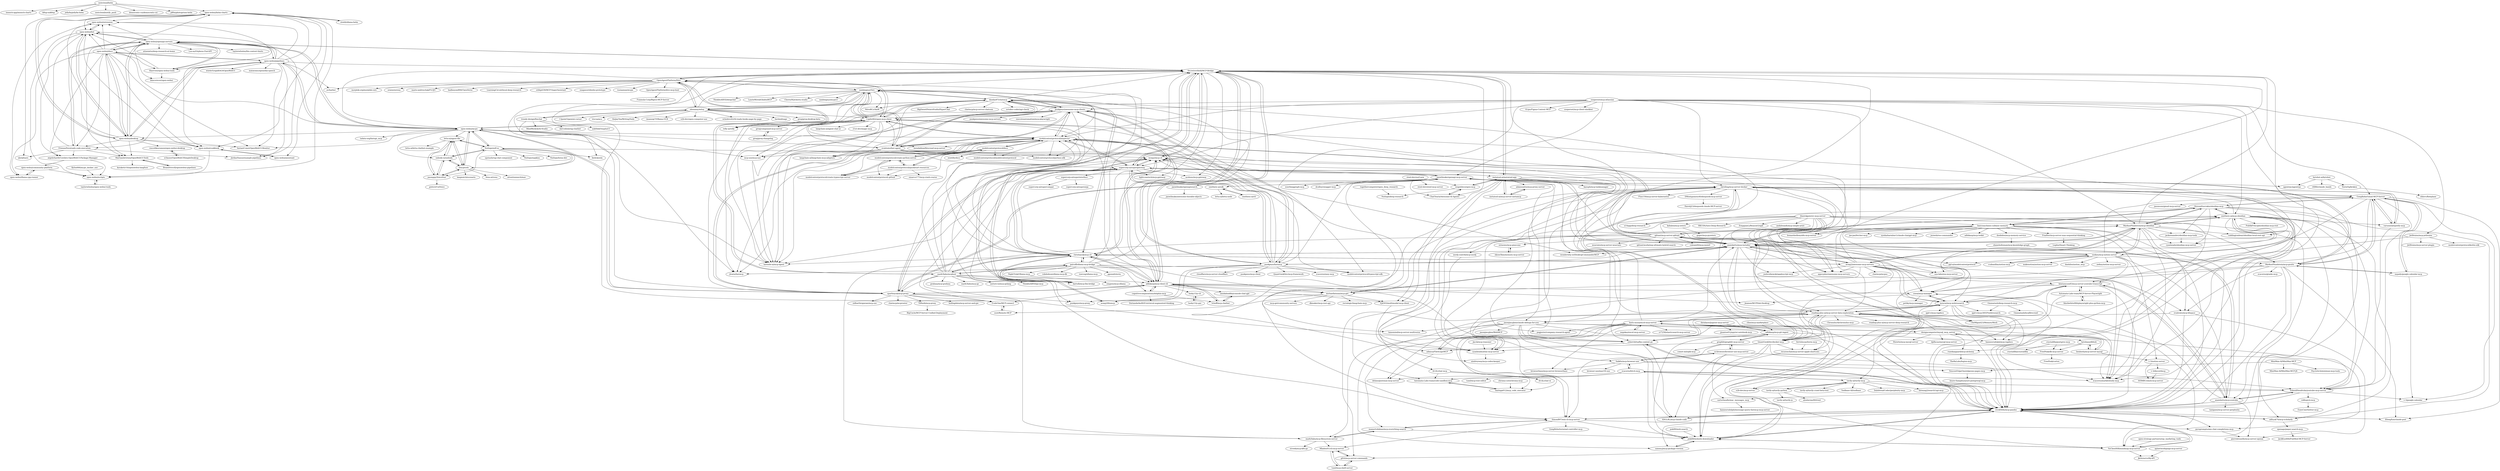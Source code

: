 digraph G {
"nextcloud/helm" -> "immich-app/immich-charts"
"nextcloud/helm" -> "k8up-io/k8up" ["e"=1]
"nextcloud/helm" -> "jellyfin/jellyfin-helm"
"nextcloud/helm" -> "nextcloud/notify_push" ["e"=1]
"nextcloud/helm" -> "democratic-csi/democratic-csi" ["e"=1]
"nextcloud/helm" -> "p80n/photoprism-helm"
"nextcloud/helm" -> "open-webui/helm-charts"
"tavily-ai/tavily-python" -> "tavily-ai/tavily-mcp"
"tavily-ai/tavily-python" -> "tavily-ai/tavily-js"
"tavily-ai/tavily-python" -> "alonlavian/RAGent" ["e"=1]
"amidabuddha/console-chat-gpt" -> "3choff/mcp-chatbot"
"open-webui/docs" -> "open-webui/extension"
"open-webui/docs" -> "open-webui/pipelines"
"open-webui/docs" -> "open-webui/openapi-servers"
"open-webui/docs" -> "open-webui/bot"
"open-webui/docs" -> "open-webui/desktop"
"open-webui/docs" -> "open-webui/helm-charts"
"open-webui/docs" -> "MartianInGreen/OpenWebUI-Tools"
"open-webui/docs" -> "open-webui/cookbook"
"open-webui/docs" -> "Haervwe/open-webui-tools"
"open-webui/docs" -> "VariantConst/OpenWebUI-Monitor" ["e"=1]
"open-webui/docs" -> "EtiennePerot/safe-code-execution"
"open-webui/docs" -> "open-webui/mcpo"
"open-webui/docs" -> "open-webui/llama-cpp-runner"
"open-webui/docs" -> "atgehrhardt/Cerebro-OpenWebUI-Package-Manager"
"nanbingxyz/5ire" -> "daodao97/chatmcp"
"nanbingxyz/5ire" -> "punkpeye/awesome-mcp-clients"
"nanbingxyz/5ire" -> "lastmile-ai/mcp-agent" ["e"=1]
"nanbingxyz/5ire" -> "ThinkInAIXYZ/deepchat" ["e"=1]
"nanbingxyz/5ire" -> "refly-ai/refly" ["e"=1]
"nanbingxyz/5ire" -> "CopilotKit/open-mcp-client"
"nanbingxyz/5ire" -> "nbonamy/witsy"
"nanbingxyz/5ire" -> "NitroRCr/AIaW" ["e"=1]
"nanbingxyz/5ire" -> "LaurieWired/GhidraMCP" ["e"=1]
"nanbingxyz/5ire" -> "modelcontextprotocol/inspector"
"nanbingxyz/5ire" -> "jlowin/fastmcp" ["e"=1]
"nanbingxyz/5ire" -> "evalstate/fast-agent"
"nanbingxyz/5ire" -> "OpenAgentPlatform/Dive"
"nanbingxyz/5ire" -> "CherryHQ/cherry-studio" ["e"=1]
"nanbingxyz/5ire" -> "nanbingxyz/mcpsvr"
"trendy-design/llmchat" -> "ibelick/zola" ["e"=1]
"trendy-design/llmchat" -> "ask0ldd/OsspitaUI"
"trendy-design/llmchat" -> "MindWorkAI/AI-Studio"
"trendy-design/llmchat" -> "nbonamy/witsy"
"trendy-design/llmchat" -> "datvodinh/rag-chatbot" ["e"=1]
"nbonamy/witsy" -> "nanbingxyz/5ire"
"nbonamy/witsy" -> "echohive42/AI-reads-books-page-by-page" ["e"=1]
"nbonamy/witsy" -> "daodao97/chatmcp"
"nbonamy/witsy" -> "OpenAgentPlatform/Dive"
"nbonamy/witsy" -> "farshed/sage"
"nbonamy/witsy" -> "13point5/gemini-cursor" ["e"=1]
"nbonamy/witsy" -> "trycua/acu" ["e"=1]
"nbonamy/witsy" -> "groq/groq-desktop-beta"
"nbonamy/witsy" -> "SecretiveShell/MCP-Bridge"
"nbonamy/witsy" -> "CopilotKit/open-mcp-client"
"nbonamy/witsy" -> "theJayTea/WritingTools" ["e"=1]
"nbonamy/witsy" -> "trendy-design/llmchat"
"nbonamy/witsy" -> "imanoop7/Ollama-OCR" ["e"=1]
"nbonamy/witsy" -> "e2b-dev/open-computer-use" ["e"=1]
"nbonamy/witsy" -> "evalstate/fast-agent"
"open-webui/helm-charts" -> "open-webui/cookbook"
"open-webui/helm-charts" -> "otwld/ollama-helm"
"open-webui/helm-charts" -> "open-webui/bot"
"open-webui/helm-charts" -> "open-webui/extension"
"open-webui/helm-charts" -> "open-webui/desktop"
"open-webui/helm-charts" -> "open-webui/scripts"
"open-webui/helm-charts" -> "tjbck/learn"
"open-webui/helm-charts" -> "open-webui/assistant"
"supercorp-ai/superinterface" -> "supercorp-ai/supercompat"
"supercorp-ai/superinterface" -> "supercorp-ai/superargs"
"cyberchitta/llm-context.py" -> "vivekVells/mcp-pandoc"
"cyberchitta/llm-context.py" -> "cyanheads/atlas-mcp-server"
"cyberchitta/llm-context.py" -> "SDGLBL/mcp-claude-code"
"otwld/ollama-helm" -> "open-webui/helm-charts"
"open-webui/assistant" -> "open-webui/cookbook"
"smithery-ai/sdk" -> "smithery-ai/cli"
"smithery-ai/sdk" -> "letta-ai/letta-node"
"sooperset/mcp-atlassian" -> "modelcontextprotocol/inspector"
"sooperset/mcp-atlassian" -> "GLips/Figma-Context-MCP" ["e"=1]
"sooperset/mcp-atlassian" -> "janwilmake/openapi-mcp-server"
"sooperset/mcp-atlassian" -> "sooperset/mcp-client-slackbot"
"sooperset/mcp-atlassian" -> "punkpeye/awesome-mcp-clients"
"sooperset/mcp-atlassian" -> "zcaceres/markdownify-mcp" ["e"=1]
"sooperset/mcp-atlassian" -> "GongRzhe/Gmail-MCP-Server"
"sooperset/mcp-atlassian" -> "lastmile-ai/mcp-agent" ["e"=1]
"sooperset/mcp-atlassian" -> "appcypher/awesome-mcp-servers" ["e"=1]
"sooperset/mcp-atlassian" -> "ckreiling/mcp-server-docker"
"sooperset/mcp-atlassian" -> "smithery-ai/mcp-obsidian"
"sooperset/mcp-atlassian" -> "JetBrains/mcp-jetbrains"
"sooperset/mcp-atlassian" -> "supercorp-ai/supergateway"
"sooperset/mcp-atlassian" -> "punkpeye/fastmcp"
"sooperset/mcp-atlassian" -> "MarkusPfundstein/mcp-obsidian"
"modelcontextprotocol/inspector" -> "modelcontextprotocol/typescript-sdk" ["e"=1]
"modelcontextprotocol/inspector" -> "modelcontextprotocol/modelcontextprotocol" ["e"=1]
"modelcontextprotocol/inspector" -> "modelcontextprotocol/python-sdk" ["e"=1]
"modelcontextprotocol/inspector" -> "lastmile-ai/mcp-agent" ["e"=1]
"modelcontextprotocol/inspector" -> "jlowin/fastmcp" ["e"=1]
"modelcontextprotocol/inspector" -> "punkpeye/fastmcp"
"modelcontextprotocol/inspector" -> "supercorp-ai/supergateway"
"modelcontextprotocol/inspector" -> "evalstate/fast-agent"
"modelcontextprotocol/inspector" -> "CopilotKit/open-mcp-client"
"modelcontextprotocol/inspector" -> "langchain-ai/langchain-mcp-adapters" ["e"=1]
"modelcontextprotocol/inspector" -> "anaisbetts/mcp-installer"
"modelcontextprotocol/inspector" -> "punkpeye/awesome-mcp-clients"
"modelcontextprotocol/inspector" -> "sparfenyuk/mcp-proxy"
"modelcontextprotocol/inspector" -> "mendableai/firecrawl-mcp-server" ["e"=1]
"modelcontextprotocol/inspector" -> "modelcontextprotocol/docs"
"basicmachines-co/basic-memory" -> "zcaceres/markdownify-mcp" ["e"=1]
"basicmachines-co/basic-memory" -> "StevenStavrakis/obsidian-mcp"
"basicmachines-co/basic-memory" -> "smithery-ai/mcp-obsidian"
"basicmachines-co/basic-memory" -> "anaisbetts/mcp-installer"
"basicmachines-co/basic-memory" -> "doobidoo/mcp-memory-service"
"basicmachines-co/basic-memory" -> "evalstate/mcp-hfspace"
"basicmachines-co/basic-memory" -> "tavily-ai/tavily-mcp"
"basicmachines-co/basic-memory" -> "jae-jae/fetcher-mcp" ["e"=1]
"basicmachines-co/basic-memory" -> "reading-plus-ai/mcp-server-data-exploration"
"basicmachines-co/basic-memory" -> "leonardsellem/n8n-mcp-server" ["e"=1]
"basicmachines-co/basic-memory" -> "vivekVells/mcp-pandoc"
"basicmachines-co/basic-memory" -> "FradSer/mcp-server-mas-sequential-thinking"
"basicmachines-co/basic-memory" -> "syedazharmbnr1/claude-chatgpt-mcp" ["e"=1]
"basicmachines-co/basic-memory" -> "jezweb/roo-commander" ["e"=1]
"basicmachines-co/basic-memory" -> "adhikasp/mcp-twikit"
"SimonB97/win-cli-mcp-server" -> "vivekVells/mcp-pandoc"
"SimonB97/win-cli-mcp-server" -> "pyroprompts/any-chat-completions-mcp"
"SimonB97/win-cli-mcp-server" -> "mamertofabian/mcp-everything-search"
"SimonB97/win-cli-mcp-server" -> "MladenSU/cli-mcp-server"
"SimonB97/win-cli-mcp-server" -> "GongRzhe/terminal-controller-mcp"
"SimonB97/win-cli-mcp-server" -> "pskill9/website-downloader"
"adhikasp/mcp-client-cli" -> "3choff/mcp-chatbot"
"adhikasp/mcp-client-cli" -> "chrishayuk/mcp-cli"
"adhikasp/mcp-client-cli" -> "amidabuddha/console-chat-gpt"
"adhikasp/mcp-client-cli" -> "cognitivecomputations/dolphin-mcp"
"adhikasp/mcp-client-cli" -> "SecretiveShell/MCP-Bridge"
"adhikasp/mcp-client-cli" -> "luohy15/y-cli"
"adhikasp/mcp-client-cli" -> "punkpeye/awesome-mcp-clients"
"adhikasp/mcp-client-cli" -> "wong2/mcp-cli"
"adhikasp/mcp-client-cli" -> "Ejb503/multimodal-mcp-client"
"adhikasp/mcp-client-cli" -> "sparfenyuk/mcp-proxy"
"adhikasp/mcp-client-cli" -> "michaellatman/mcp-get"
"adhikasp/mcp-client-cli" -> "EvalsOne/MCP-connect"
"adhikasp/mcp-client-cli" -> "cyberchitta/llm-context.py"
"adhikasp/mcp-client-cli" -> "Jeamee/MCPHub-Desktop"
"adhikasp/mcp-client-cli" -> "zueai/mcp-manager"
"SecretiveShell/MCP-Bridge" -> "bartolli/mcp-llm-bridge"
"SecretiveShell/MCP-Bridge" -> "cyanheads/atlas-mcp-server"
"SecretiveShell/MCP-Bridge" -> "metatool-ai/metatool-app"
"SecretiveShell/MCP-Bridge" -> "wong2/mcp-cli"
"SecretiveShell/MCP-Bridge" -> "Ejb503/multimodal-mcp-client"
"SecretiveShell/MCP-Bridge" -> "chrishayuk/mcp-cli"
"SecretiveShell/MCP-Bridge" -> "acehoss/mcp-gateway"
"SecretiveShell/MCP-Bridge" -> "adhikasp/mcp-client-cli"
"SecretiveShell/MCP-Bridge" -> "supercorp-ai/supergateway"
"SecretiveShell/MCP-Bridge" -> "lightconetech/mcp-gateway"
"SecretiveShell/MCP-Bridge" -> "cyberchitta/llm-context.py"
"SecretiveShell/MCP-Bridge" -> "open-webui/openapi-servers"
"SecretiveShell/MCP-Bridge" -> "hannesrudolph/mcp-ragdocs"
"SecretiveShell/MCP-Bridge" -> "EvalsOne/MCP-connect"
"SecretiveShell/MCP-Bridge" -> "OpenAgentPlatform/Dive"
"wong2/awesome-mcp-servers" -> "appcypher/awesome-mcp-servers" ["e"=1]
"wong2/awesome-mcp-servers" -> "anaisbetts/mcp-installer"
"wong2/awesome-mcp-servers" -> "MarkusPfundstein/mcp-obsidian"
"wong2/awesome-mcp-servers" -> "wong2/mcp-cli"
"wong2/awesome-mcp-servers" -> "chatmcp/mcpso" ["e"=1]
"wong2/awesome-mcp-servers" -> "mzxrai/mcp-webresearch"
"wong2/awesome-mcp-servers" -> "michaellatman/mcp-get"
"wong2/awesome-mcp-servers" -> "chrishayuk/mcp-cli"
"wong2/awesome-mcp-servers" -> "SecretiveShell/MCP-Bridge"
"wong2/awesome-mcp-servers" -> "QuantGeekDev/docker-mcp"
"wong2/awesome-mcp-servers" -> "anaisbetts/mcp-youtube"
"wong2/awesome-mcp-servers" -> "exa-labs/exa-mcp-server" ["e"=1]
"wong2/awesome-mcp-servers" -> "evalstate/mcp-hfspace"
"wong2/awesome-mcp-servers" -> "joshrutkowski/applescript-mcp"
"wong2/awesome-mcp-servers" -> "zueai/mcp-manager"
"chrishayuk/mcp-cli" -> "bartolli/mcp-llm-bridge"
"chrishayuk/mcp-cli" -> "adhikasp/mcp-client-cli"
"chrishayuk/mcp-cli" -> "mark3labs/mcphost"
"chrishayuk/mcp-cli" -> "SecretiveShell/MCP-Bridge"
"chrishayuk/mcp-cli" -> "patruff/ollama-mcp-bridge"
"chrishayuk/mcp-cli" -> "daodao97/chatmcp"
"chrishayuk/mcp-cli" -> "anaisbetts/mcp-installer"
"chrishayuk/mcp-cli" -> "wong2/mcp-cli"
"chrishayuk/mcp-cli" -> "lastmile-ai/mcp-agent" ["e"=1]
"chrishayuk/mcp-cli" -> "michaellatman/mcp-get"
"chrishayuk/mcp-cli" -> "wong2/awesome-mcp-servers"
"chrishayuk/mcp-cli" -> "supercorp-ai/supergateway"
"chrishayuk/mcp-cli" -> "CopilotKit/open-mcp-client"
"chrishayuk/mcp-cli" -> "nanbingxyz/5ire"
"chrishayuk/mcp-cli" -> "modelcontextprotocol/inspector"
"MarkusPfundstein/mcp-obsidian" -> "smithery-ai/mcp-obsidian"
"MarkusPfundstein/mcp-obsidian" -> "coddingtonbear/obsidian-local-rest-api" ["e"=1]
"MarkusPfundstein/mcp-obsidian" -> "StevenStavrakis/obsidian-mcp"
"MarkusPfundstein/mcp-obsidian" -> "jacksteamdev/obsidian-mcp-tools"
"MarkusPfundstein/mcp-obsidian" -> "cyanheads/obsidian-mcp-server"
"MarkusPfundstein/mcp-obsidian" -> "anaisbetts/mcp-installer"
"MarkusPfundstein/mcp-obsidian" -> "wong2/awesome-mcp-servers"
"MarkusPfundstein/mcp-obsidian" -> "vivekVells/mcp-pandoc"
"MarkusPfundstein/mcp-obsidian" -> "SecretiveShell/MCP-Bridge"
"MarkusPfundstein/mcp-obsidian" -> "suekou/mcp-notion-server"
"MarkusPfundstein/mcp-obsidian" -> "zueai/mcp-manager"
"MarkusPfundstein/mcp-obsidian" -> "zcaceres/markdownify-mcp" ["e"=1]
"MarkusPfundstein/mcp-obsidian" -> "cyanheads/atlas-mcp-server"
"MarkusPfundstein/mcp-obsidian" -> "MarkusPfundstein/mcp-gsuite"
"MarkusPfundstein/mcp-obsidian" -> "qdrant/mcp-server-qdrant"
"wong2/mcp-cli" -> "wong2/litemcp"
"wong2/mcp-cli" -> "SecretiveShell/MCP-Bridge"
"wong2/mcp-cli" -> "SimonB97/win-cli-mcp-server"
"wong2/mcp-cli" -> "supercorp-ai/supergateway"
"reading-plus-ai/mcp-server-data-exploration" -> "pskill9/website-downloader"
"reading-plus-ai/mcp-server-data-exploration" -> "ChronulusAI/chronulus-mcp"
"reading-plus-ai/mcp-server-data-exploration" -> "vivekVells/mcp-pandoc"
"reading-plus-ai/mcp-server-data-exploration" -> "YuChenSSR/mindmap-mcp-server"
"reading-plus-ai/mcp-server-data-exploration" -> "haris-musa/excel-mcp-server"
"reading-plus-ai/mcp-server-data-exploration" -> "mzxrai/mcp-webresearch"
"reading-plus-ai/mcp-server-data-exploration" -> "reading-plus-ai/mcp-server-deep-research"
"reading-plus-ai/mcp-server-data-exploration" -> "CheMiguel23/MemoryMesh"
"reading-plus-ai/mcp-server-data-exploration" -> "hannesrudolph/mcp-ragdocs"
"reading-plus-ai/mcp-server-data-exploration" -> "jasonjmcghee/claude-debugs-for-you"
"reading-plus-ai/mcp-server-data-exploration" -> "recursechat/mcp-server-apple-shortcuts"
"reading-plus-ai/mcp-server-data-exploration" -> "sammcj/mcp-package-version"
"reading-plus-ai/mcp-server-data-exploration" -> "zcaceres/markdownify-mcp" ["e"=1]
"reading-plus-ai/mcp-server-data-exploration" -> "QuantGeekDev/docker-mcp"
"reading-plus-ai/mcp-server-data-exploration" -> "cyberchitta/llm-context.py"
"modelcontextprotocol/create-python-server" -> "modelcontextprotocol/create-typescript-server"
"modelcontextprotocol/create-python-server" -> "modelcontextprotocol/docs"
"modelcontextprotocol/create-python-server" -> "modelcontextprotocol/quickstart-resources"
"modelcontextprotocol/create-python-server" -> "modelcontextprotocol/.github"
"Haervwe/open-webui-tools" -> "open-webui/openapi-servers"
"Haervwe/open-webui-tools" -> "open-webui/bot"
"Haervwe/open-webui-tools" -> "blascerecer/open-webui"
"QuantGeekDev/docker-mcp" -> "ckreiling/mcp-server-docker"
"QuantGeekDev/docker-mcp" -> "pskill9/website-downloader"
"QuantGeekDev/docker-mcp" -> "SDGLBL/mcp-claude-code"
"QuantGeekDev/docker-mcp" -> "SimonB97/win-cli-mcp-server"
"QuantGeekDev/docker-mcp" -> "vivekVells/mcp-pandoc"
"QuantGeekDev/docker-mcp" -> "recursechat/mcp-server-apple-shortcuts"
"QuantGeekDev/docker-mcp" -> "reading-plus-ai/mcp-server-data-exploration"
"varunneal/spotify-mcp" -> "ZubeidHendricks/youtube-mcp-server"
"varunneal/spotify-mcp" -> "ckreiling/mcp-server-docker"
"varunneal/spotify-mcp" -> "GongRzhe/Gmail-MCP-Server"
"ckreiling/mcp-server-docker" -> "QuantGeekDev/docker-mcp"
"ckreiling/mcp-server-docker" -> "Flux159/mcp-server-kubernetes" ["e"=1]
"ckreiling/mcp-server-docker" -> "vivekVells/mcp-pandoc"
"ckreiling/mcp-server-docker" -> "varunneal/spotify-mcp"
"ckreiling/mcp-server-docker" -> "GongRzhe/Gmail-MCP-Server"
"ckreiling/mcp-server-docker" -> "DMontgomery40/deepseek-mcp-server"
"ckreiling/mcp-server-docker" -> "Automata-Labs-team/code-sandbox-mcp"
"ckreiling/mcp-server-docker" -> "leonardsellem/n8n-mcp-server" ["e"=1]
"ckreiling/mcp-server-docker" -> "AI-QL/chat-mcp"
"ckreiling/mcp-server-docker" -> "e2b-dev/mcp-server"
"ckreiling/mcp-server-docker" -> "reading-plus-ai/mcp-server-data-exploration"
"ckreiling/mcp-server-docker" -> "SimonB97/win-cli-mcp-server"
"ckreiling/mcp-server-docker" -> "YuChenSSR/mindmap-mcp-server"
"ckreiling/mcp-server-docker" -> "cyanheads/atlas-mcp-server"
"ckreiling/mcp-server-docker" -> "admica/FileScopeMCP"
"designcomputer/mysql_mcp_server" -> "benborla/mcp-server-mysql"
"designcomputer/mysql_mcp_server" -> "runekaagaard/mcp-alchemy"
"designcomputer/mysql_mcp_server" -> "f4ww4z/mcp-mysql-server"
"designcomputer/mysql_mcp_server" -> "haris-musa/excel-mcp-server"
"designcomputer/mysql_mcp_server" -> "QuantGeekDev/docker-mcp"
"designcomputer/mysql_mcp_server" -> "dpflucas/mysql-mcp-server"
"designcomputer/mysql_mcp_server" -> "reading-plus-ai/mcp-server-data-exploration"
"designcomputer/mysql_mcp_server" -> "bytebase/dbhub"
"3choff/mcp-chatbot" -> "amidabuddha/console-chat-gpt"
"3choff/mcp-chatbot" -> "adhikasp/mcp-client-cli"
"michaellatman/mcp-get" -> "Ejb503/multimodal-mcp-client"
"michaellatman/mcp-get" -> "mcp-get/community-servers"
"michaellatman/mcp-get" -> "wong2/mcp-cli"
"michaellatman/mcp-get" -> "ssut/Remote-MCP"
"michaellatman/mcp-get" -> "dkmaker/mcp-rest-api"
"michaellatman/mcp-get" -> "wong2/litemcp"
"michaellatman/mcp-get" -> "rectalogic/langchain-mcp" ["e"=1]
"michaellatman/mcp-get" -> "anaisbetts/mcp-installer"
"adamwattis/mcp-proxy-server" -> "metatool-ai/mcp-server-metamcp"
"blazickjp/arxiv-mcp-server" -> "zcaceres/markdownify-mcp" ["e"=1]
"blazickjp/arxiv-mcp-server" -> "adityak74/mcp-scholarly"
"blazickjp/arxiv-mcp-server" -> "andybrandt/mcp-simple-arxiv"
"blazickjp/arxiv-mcp-server" -> "kaliaboi/mcp-zotero"
"blazickjp/arxiv-mcp-server" -> "MarkusPfundstein/mcp-obsidian"
"blazickjp/arxiv-mcp-server" -> "u14app/deep-research" ["e"=1]
"blazickjp/arxiv-mcp-server" -> "basicmachines-co/basic-memory"
"blazickjp/arxiv-mcp-server" -> "exa-labs/exa-mcp-server" ["e"=1]
"blazickjp/arxiv-mcp-server" -> "cyanheads/atlas-mcp-server"
"blazickjp/arxiv-mcp-server" -> "QuantGeekDev/docker-mcp"
"blazickjp/arxiv-mcp-server" -> "appcypher/awesome-mcp-servers" ["e"=1]
"blazickjp/arxiv-mcp-server" -> "reading-plus-ai/mcp-server-data-exploration"
"blazickjp/arxiv-mcp-server" -> "mzxrai/mcp-webresearch"
"blazickjp/arxiv-mcp-server" -> "HKUDS/Auto-Deep-Research" ["e"=1]
"blazickjp/arxiv-mcp-server" -> "ZongqianLi/ReasonGraph" ["e"=1]
"ccabanillas/notion-mcp" -> "suekou/mcp-notion-server"
"suekou/mcp-notion-server" -> "makenotion/notion-mcp-server" ["e"=1]
"suekou/mcp-notion-server" -> "ccabanillas/notion-mcp"
"suekou/mcp-notion-server" -> "danhilse/notion_mcp"
"suekou/mcp-notion-server" -> "anaisbetts/mcp-installer"
"suekou/mcp-notion-server" -> "v-3/notion-server"
"suekou/mcp-notion-server" -> "MarkusPfundstein/mcp-obsidian"
"suekou/mcp-notion-server" -> "smithery-ai/mcp-obsidian"
"suekou/mcp-notion-server" -> "anaisbetts/mcp-youtube"
"suekou/mcp-notion-server" -> "MarkusPfundstein/mcp-gsuite"
"suekou/mcp-notion-server" -> "awkoy/notion-mcp-server"
"suekou/mcp-notion-server" -> "ppl-ai/modelcontextprotocol" ["e"=1]
"suekou/mcp-notion-server" -> "GongRzhe/Gmail-MCP-Server"
"suekou/mcp-notion-server" -> "kimtaeyoon83/mcp-server-youtube-transcript"
"suekou/mcp-notion-server" -> "qdrant/mcp-server-qdrant"
"suekou/mcp-notion-server" -> "punkpeye/fastmcp"
"Automata-Labs-team/MCP-Server-Playwright" -> "blackwhite084/playwright-plus-python-mcp"
"Automata-Labs-team/MCP-Server-Playwright" -> "kimtaeyoon83/mcp-server-youtube-transcript"
"Automata-Labs-team/MCP-Server-Playwright" -> "g0t4/mcp-server-commands"
"anaisbetts/mcp-youtube" -> "anaisbetts/mcp-installer"
"anaisbetts/mcp-youtube" -> "ZubeidHendricks/youtube-mcp-server"
"anaisbetts/mcp-youtube" -> "kimtaeyoon83/mcp-server-youtube-transcript"
"anaisbetts/mcp-youtube" -> "pierrebrunelle/mcp-server-openai"
"anaisbetts/mcp-youtube" -> "tanigami/mcp-server-perplexity"
"anaisbetts/mcp-youtube" -> "zueai/mcp-manager"
"anaisbetts/mcp-youtube" -> "vivekVells/mcp-pandoc"
"kimtaeyoon83/mcp-server-youtube-transcript" -> "Automata-Labs-team/MCP-Server-Playwright"
"kimtaeyoon83/mcp-server-youtube-transcript" -> "mzxrai/mcp-webresearch"
"kimtaeyoon83/mcp-server-youtube-transcript" -> "anaisbetts/mcp-youtube"
"kimtaeyoon83/mcp-server-youtube-transcript" -> "recursechat/mcp-server-apple-shortcuts"
"kimtaeyoon83/mcp-server-youtube-transcript" -> "zueai/mcp-manager"
"kimtaeyoon83/mcp-server-youtube-transcript" -> "vivekVells/mcp-pandoc"
"kimtaeyoon83/mcp-server-youtube-transcript" -> "pskill9/website-downloader"
"open-webui/pipelines" -> "open-webui/docs"
"open-webui/pipelines" -> "open-webui/mcpo"
"open-webui/pipelines" -> "open-webui/desktop"
"open-webui/pipelines" -> "open-webui/openapi-servers"
"open-webui/pipelines" -> "matatonic/openedai-speech" ["e"=1]
"open-webui/pipelines" -> "open-webui/extension"
"open-webui/pipelines" -> "EtiennePerot/safe-code-execution"
"open-webui/pipelines" -> "open-webui/helm-charts"
"open-webui/pipelines" -> "open-webui/bot"
"open-webui/pipelines" -> "VariantConst/OpenWebUI-Monitor" ["e"=1]
"open-webui/pipelines" -> "av/harbor" ["e"=1]
"open-webui/pipelines" -> "win4r/GraphRAG4OpenWebUI" ["e"=1]
"open-webui/pipelines" -> "Haervwe/open-webui-tools"
"open-webui/pipelines" -> "JordanNanos/example-pipelines"
"open-webui/pipelines" -> "SecretiveShell/MCP-Bridge"
"EtiennePerot/safe-code-execution" -> "tjbck/learn"
"EtiennePerot/safe-code-execution" -> "open-webui/bot"
"EtiennePerot/safe-code-execution" -> "atgehrhardt/Cerebro-OpenWebUI-Package-Manager"
"EtiennePerot/safe-code-execution" -> "MartianInGreen/OpenWebUI-Tools"
"EtiennePerot/safe-code-execution" -> "JordanNanos/example-pipelines"
"EtiennePerot/safe-code-execution" -> "open-webui/openapi-servers"
"modelcontextprotocol/docs" -> "modelcontextprotocol/create-python-server"
"modelcontextprotocol/docs" -> "modelcontextprotocol/create-typescript-server"
"modelcontextprotocol/docs" -> "modelcontextprotocol/quickstart-resources"
"modelcontextprotocol/docs" -> "modelcontextprotocol/modelcontextprotocol" ["e"=1]
"modelcontextprotocol/docs" -> "modelcontextprotocol/.github"
"modelcontextprotocol/docs" -> "mintlify/docs" ["e"=1]
"modelcontextprotocol/docs" -> "modelcontextprotocol/inspector"
"pyroprompts/any-chat-completions-mcp" -> "pierrebrunelle/mcp-server-openai"
"anaisbetts/mcp-installer" -> "anaisbetts/mcp-youtube"
"anaisbetts/mcp-installer" -> "wong2/awesome-mcp-servers"
"anaisbetts/mcp-installer" -> "MarkusPfundstein/mcp-obsidian"
"anaisbetts/mcp-installer" -> "QuantGeekDev/docker-mcp"
"anaisbetts/mcp-installer" -> "appcypher/awesome-mcp-servers" ["e"=1]
"anaisbetts/mcp-installer" -> "michaellatman/mcp-get"
"anaisbetts/mcp-installer" -> "wonderwhy-er/DesktopCommanderMCP" ["e"=1]
"anaisbetts/mcp-installer" -> "kimtaeyoon83/mcp-server-youtube-transcript"
"anaisbetts/mcp-installer" -> "smithery-ai/mcp-obsidian"
"anaisbetts/mcp-installer" -> "modelcontextprotocol/inspector"
"anaisbetts/mcp-installer" -> "suekou/mcp-notion-server"
"anaisbetts/mcp-installer" -> "chrishayuk/mcp-cli"
"anaisbetts/mcp-installer" -> "reading-plus-ai/mcp-server-data-exploration"
"anaisbetts/mcp-installer" -> "joshrutkowski/applescript-mcp"
"anaisbetts/mcp-installer" -> "qdrant/mcp-server-qdrant"
"smithery-ai/mcp-obsidian" -> "MarkusPfundstein/mcp-obsidian"
"smithery-ai/mcp-obsidian" -> "StevenStavrakis/obsidian-mcp"
"smithery-ai/mcp-obsidian" -> "coddingtonbear/obsidian-local-rest-api" ["e"=1]
"smithery-ai/mcp-obsidian" -> "vivekVells/mcp-pandoc"
"smithery-ai/mcp-obsidian" -> "anaisbetts/mcp-installer"
"smithery-ai/mcp-obsidian" -> "ckreiling/mcp-server-docker"
"smithery-ai/mcp-obsidian" -> "PublikPrinciple/obsidian-mcp-rest"
"smithery-ai/mcp-obsidian" -> "zcaceres/markdownify-mcp" ["e"=1]
"smithery-ai/mcp-obsidian" -> "varunneal/spotify-mcp"
"smithery-ai/mcp-obsidian" -> "cyanheads/obsidian-mcp-server"
"smithery-ai/mcp-obsidian" -> "suekou/mcp-notion-server"
"smithery-ai/mcp-obsidian" -> "basicmachines-co/basic-memory"
"smithery-ai/mcp-obsidian" -> "ZubeidHendricks/youtube-mcp-server"
"smithery-ai/mcp-obsidian" -> "exa-labs/exa-mcp-server" ["e"=1]
"smithery-ai/mcp-obsidian" -> "adityak74/mcp-scholarly"
"neo4j-contrib/mcp-neo4j" -> "cyanheads/atlas-mcp-server"
"g0t4/mcp-server-commands" -> "MladenSU/cli-mcp-server"
"g0t4/mcp-server-commands" -> "tumf/mcp-shell-server"
"NormVg/kraken" -> "shhivv/flowplane"
"AI-QL/chat-mcp" -> "bazinga012/mcp_code_executor"
"AI-QL/chat-mcp" -> "AI-QL/chat-ui"
"AI-QL/chat-mcp" -> "Automata-Labs-team/code-sandbox-mcp"
"mark3labs/mcp-filesystem-server" -> "mamertofabian/mcp-everything-search"
"mark3labs/mcp-filesystem-server" -> "strowk/mcp-k8s-go" ["e"=1]
"mark3labs/mcp-filesystem-server" -> "MladenSU/cli-mcp-server"
"mzxrai/mcp-webresearch" -> "qpd-v/mcp-ragdocs"
"mzxrai/mcp-webresearch" -> "zueai/mcp-manager"
"mzxrai/mcp-webresearch" -> "kimtaeyoon83/mcp-server-youtube-transcript"
"mzxrai/mcp-webresearch" -> "pskill9/website-downloader"
"mzxrai/mcp-webresearch" -> "qpd-v/mcp-DEEPwebresearch"
"mzxrai/mcp-webresearch" -> "hannesrudolph/mcp-ragdocs"
"mzxrai/mcp-webresearch" -> "vivekVells/mcp-pandoc"
"mzxrai/mcp-webresearch" -> "reading-plus-ai/mcp-server-data-exploration"
"mzxrai/mcp-webresearch" -> "g0t4/mcp-server-commands"
"mzxrai/mcp-webresearch" -> "CheMiguel23/MemoryMesh"
"BrainDriveAI/openwebui-pipelines" -> "MartianInGreen/OpenWebUI-Tools"
"qdrant/mcp-server-qdrant" -> "sirmews/mcp-pinecone"
"qdrant/mcp-server-qdrant" -> "ppl-ai/modelcontextprotocol" ["e"=1]
"qdrant/mcp-server-qdrant" -> "anaisbetts/mcp-installer"
"qdrant/mcp-server-qdrant" -> "neo4j-contrib/mcp-neo4j"
"qdrant/mcp-server-qdrant" -> "StevenStavrakis/obsidian-mcp"
"qdrant/mcp-server-qdrant" -> "weaviate/mcp-server-weaviate"
"qdrant/mcp-server-qdrant" -> "vivekVells/mcp-pandoc"
"qdrant/mcp-server-qdrant" -> "qdrant/workshop-ultimate-hybrid-search"
"qdrant/mcp-server-qdrant" -> "MarkusPfundstein/mcp-obsidian"
"qdrant/mcp-server-qdrant" -> "wong2/mcp-cli"
"qdrant/mcp-server-qdrant" -> "janwilmake/openapi-mcp-server"
"qdrant/mcp-server-qdrant" -> "mzxrai/mcp-webresearch"
"qdrant/mcp-server-qdrant" -> "zueai/mcp-manager"
"qdrant/mcp-server-qdrant" -> "mark3labs/mcp-filesystem-server"
"qdrant/mcp-server-qdrant" -> "coleam00/mcp-mem0" ["e"=1]
"evalstate/mcp-hfspace" -> "pierrebrunelle/mcp-server-openai"
"evalstate/mcp-hfspace" -> "vivekVells/mcp-pandoc"
"evalstate/mcp-hfspace" -> "cyberchitta/llm-context.py"
"MarkusPfundstein/mcp-gsuite" -> "GongRzhe/Gmail-MCP-Server"
"MarkusPfundstein/mcp-gsuite" -> "ZilongXue/claude-post"
"MarkusPfundstein/mcp-gsuite" -> "janwilmake/openapi-mcp-server"
"MarkusPfundstein/mcp-gsuite" -> "zcaceres/gtasks-mcp"
"MarkusPfundstein/mcp-gsuite" -> "vivekVells/mcp-pandoc"
"MarkusPfundstein/mcp-gsuite" -> "mzxrai/mcp-webresearch"
"MarkusPfundstein/mcp-gsuite" -> "nspady/google-calendar-mcp"
"MarkusPfundstein/mcp-gsuite" -> "evalstate/mcp-hfspace"
"MarkusPfundstein/mcp-gsuite" -> "zueai/mcp-manager"
"MarkusPfundstein/mcp-gsuite" -> "anaisbetts/mcp-youtube"
"vidhupv/x-mcp" -> "EnesCinr/twitter-mcp" ["e"=1]
"MartianInGreen/OpenWebUI-Tools" -> "BrainDriveAI/openwebui-pipelines"
"MartianInGreen/OpenWebUI-Tools" -> "karaketir16/openwebui-langfuse"
"modelcontextprotocol/create-typescript-server" -> "modelcontextprotocol/create-python-server"
"open-webui/extension" -> "open-webui/bot"
"open-webui/extension" -> "open-webui/cookbook"
"open-webui/extension" -> "open-webui/llama-cpp-runner"
"open-webui/cookbook" -> "open-webui/scripts"
"open-webui/cookbook" -> "open-webui/assistant"
"bartolli/mcp-llm-bridge" -> "chrishayuk/mcp-cli"
"bartolli/mcp-llm-bridge" -> "SecretiveShell/MCP-Bridge"
"bartolli/mcp-llm-bridge" -> "patruff/ollama-mcp-bridge"
"atgehrhardt/Cerebro-OpenWebUI-Package-Manager" -> "open-webui/scripts"
"atgehrhardt/Cerebro-OpenWebUI-Package-Manager" -> "open-webui/community-platform"
"open-webui/community-platform" -> "open-webui/llama-cpp-runner"
"open-webui/community-platform" -> "open-webui/scripts"
"Nutlope/self.so" -> "unbody-io/unbody"
"Nutlope/self.so" -> "jasonppy/VoiceStar"
"Nutlope/self.so" -> "f/mcptools"
"Nutlope/self.so" -> "letta-ai/agent-file"
"Nutlope/self.so" -> "ibelick/zola" ["e"=1]
"Nutlope/self.so" -> "Nutlope/napkins" ["e"=1]
"Nutlope/self.so" -> "open-webui/mcpo"
"Nutlope/self.so" -> "Nutlope/loras-dev" ["e"=1]
"Nutlope/self.so" -> "upstash/rag-chat-component" ["e"=1]
"Nutlope/self.so" -> "pogjester/company-research-agent" ["e"=1]
"benborla/mcp-server-mysql" -> "designcomputer/mysql_mcp_server"
"benborla/mcp-server-mysql" -> "bytebase/dbhub"
"benborla/mcp-server-mysql" -> "v-3/notion-server"
"bytebase/dbhub" -> "runekaagaard/mcp-alchemy"
"bytebase/dbhub" -> "benborla/mcp-server-mysql"
"bytebase/dbhub" -> "FreePeak/db-mcp-server"
"punkpeye/awesome-mcp-clients" -> "nanbingxyz/5ire"
"punkpeye/awesome-mcp-clients" -> "lastmile-ai/mcp-agent" ["e"=1]
"punkpeye/awesome-mcp-clients" -> "punkpeye/awesome-mcp-servers" ["e"=1]
"punkpeye/awesome-mcp-clients" -> "adhikasp/mcp-client-cli"
"punkpeye/awesome-mcp-clients" -> "daodao97/chatmcp"
"punkpeye/awesome-mcp-clients" -> "appcypher/awesome-mcp-servers" ["e"=1]
"punkpeye/awesome-mcp-clients" -> "CopilotKit/open-mcp-client"
"punkpeye/awesome-mcp-clients" -> "modelcontextprotocol/inspector"
"punkpeye/awesome-mcp-clients" -> "jlowin/fastmcp" ["e"=1]
"punkpeye/awesome-mcp-clients" -> "evalstate/fast-agent"
"punkpeye/awesome-mcp-clients" -> "mcp-use/mcp-use" ["e"=1]
"punkpeye/awesome-mcp-clients" -> "modelcontextprotocol/python-sdk" ["e"=1]
"punkpeye/awesome-mcp-clients" -> "modelcontextprotocol/typescript-sdk" ["e"=1]
"punkpeye/awesome-mcp-clients" -> "punkpeye/fastmcp"
"punkpeye/awesome-mcp-clients" -> "executeautomation/mcp-playwright" ["e"=1]
"TencentEdgeOne/edgeone-pages-mcp" -> "Azure-Samples/azure-postgresql-mcp"
"f/mcptools" -> "unbody-io/unbody"
"f/mcptools" -> "jasonppy/VoiceStar"
"f/mcptools" -> "letta-ai/agent-file"
"f/mcptools" -> "Nutlope/self.so"
"f/mcptools" -> "open-webui/mcpo"
"f/mcptools" -> "Vexa-ai/vexa" ["e"=1]
"f/mcptools" -> "attentionmech/mav" ["e"=1]
"f/mcptools" -> "langwatch/scenario" ["e"=1]
"tavily-ai/tavily-mcp" -> "DaInfernalCoder/perplexity-mcp" ["e"=1]
"tavily-ai/tavily-mcp" -> "fatwang2/search1api-mcp"
"tavily-ai/tavily-mcp" -> "tavily-ai/tavily-python"
"tavily-ai/tavily-mcp" -> "tavily-ai/tavily-crawl-beta-test"
"tavily-ai/tavily-mcp" -> "e2b-dev/mcp-server"
"tavily-ai/tavily-mcp" -> "Toolbase-AI/toolbase"
"tavily-ai/tavily-mcp" -> "zcaceres/fetch-mcp"
"tavily-ai/tavily-mcp" -> "ZubeidHendricks/youtube-mcp-server"
"patruff/ollama-mcp-bridge" -> "bartolli/mcp-llm-bridge"
"patruff/ollama-mcp-bridge" -> "chrishayuk/mcp-cli"
"patruff/ollama-mcp-bridge" -> "SecretiveShell/MCP-Bridge"
"patruff/ollama-mcp-bridge" -> "rawveg/ollama-mcp"
"patruff/ollama-mcp-bridge" -> "ggozad/oterm" ["e"=1]
"patruff/ollama-mcp-bridge" -> "mark3labs/mcphost"
"patruff/ollama-mcp-bridge" -> "robdodson/ollama-mcp-db"
"patruff/ollama-mcp-bridge" -> "cognitivecomputations/dolphin-mcp"
"patruff/ollama-mcp-bridge" -> "adhikasp/mcp-client-cli"
"patruff/ollama-mcp-bridge" -> "OpenAgentPlatform/Dive"
"patruff/ollama-mcp-bridge" -> "zcaceres/markdownify-mcp" ["e"=1]
"patruff/ollama-mcp-bridge" -> "NightTrek/Ollama-mcp"
"jasonppy/VoiceStar" -> "unbody-io/unbody"
"jasonppy/VoiceStar" -> "gwh22/UniVoice"
"jasonppy/VoiceStar" -> "f/mcptools"
"jasonppy/VoiceStar" -> "letta-ai/agent-file"
"daodao97/chatmcp" -> "BigSweetPotatoStudio/HyperChat" ["e"=1]
"daodao97/chatmcp" -> "nanbingxyz/5ire"
"daodao97/chatmcp" -> "chrishayuk/mcp-cli"
"daodao97/chatmcp" -> "CopilotKit/open-mcp-client"
"daodao97/chatmcp" -> "SecretiveShell/MCP-Bridge"
"daodao97/chatmcp" -> "chatmcp/mcp-server-chatsum" ["e"=1]
"daodao97/chatmcp" -> "punkpeye/awesome-mcp-clients"
"daodao97/chatmcp" -> "october-coder/api-check" ["e"=1]
"daodao97/chatmcp" -> "NitroRCr/AIaW" ["e"=1]
"daodao97/chatmcp" -> "evalstate/fast-agent"
"daodao97/chatmcp" -> "lastmile-ai/mcp-agent" ["e"=1]
"daodao97/chatmcp" -> "adhikasp/mcp-client-cli"
"daodao97/chatmcp" -> "u14app/deep-research" ["e"=1]
"daodao97/chatmcp" -> "refly-ai/refly" ["e"=1]
"daodao97/chatmcp" -> "nbonamy/witsy"
"evalstate/fast-agent" -> "lastmile-ai/mcp-agent" ["e"=1]
"evalstate/fast-agent" -> "modelcontextprotocol/inspector"
"evalstate/fast-agent" -> "punkpeye/awesome-mcp-clients"
"evalstate/fast-agent" -> "modelcontextprotocol/python-sdk" ["e"=1]
"evalstate/fast-agent" -> "daodao97/chatmcp"
"evalstate/fast-agent" -> "nanbingxyz/5ire"
"evalstate/fast-agent" -> "jlowin/fastmcp" ["e"=1]
"evalstate/fast-agent" -> "anaisbetts/mcp-installer"
"evalstate/fast-agent" -> "supercorp-ai/supergateway"
"evalstate/fast-agent" -> "mcp-use/mcp-use" ["e"=1]
"evalstate/fast-agent" -> "open-webui/mcpo"
"evalstate/fast-agent" -> "CopilotKit/open-mcp-client"
"evalstate/fast-agent" -> "langchain-ai/langchain-mcp-adapters" ["e"=1]
"evalstate/fast-agent" -> "wonderwhy-er/DesktopCommanderMCP" ["e"=1]
"evalstate/fast-agent" -> "wong2/mcp-cli"
"punkpeye/fastmcp" -> "modelcontextprotocol/typescript-sdk" ["e"=1]
"punkpeye/fastmcp" -> "QuantGeekDev/mcp-framework" ["e"=1]
"punkpeye/fastmcp" -> "jlowin/fastmcp" ["e"=1]
"punkpeye/fastmcp" -> "modelcontextprotocol/inspector"
"punkpeye/fastmcp" -> "zcaceres/easy-mcp"
"punkpeye/fastmcp" -> "supercorp-ai/supergateway"
"punkpeye/fastmcp" -> "wong2/mcp-cli"
"punkpeye/fastmcp" -> "anaisbetts/mcp-installer"
"punkpeye/fastmcp" -> "wong2/litemcp"
"punkpeye/fastmcp" -> "cloudflare/mcp-server-cloudflare" ["e"=1]
"punkpeye/fastmcp" -> "punkpeye/mcp-client"
"punkpeye/fastmcp" -> "janwilmake/openapi-mcp-server"
"punkpeye/fastmcp" -> "CopilotKit/open-mcp-client"
"punkpeye/fastmcp" -> "punkpeye/awesome-mcp-clients"
"punkpeye/fastmcp" -> "punkpeye/mcp-proxy"
"StevenStavrakis/obsidian-mcp" -> "smithery-ai/mcp-obsidian"
"StevenStavrakis/obsidian-mcp" -> "MarkusPfundstein/mcp-obsidian"
"StevenStavrakis/obsidian-mcp" -> "cyanheads/obsidian-mcp-server"
"StevenStavrakis/obsidian-mcp" -> "ZubeidHendricks/youtube-mcp-server"
"StevenStavrakis/obsidian-mcp" -> "jacksteamdev/obsidian-mcp-tools"
"StevenStavrakis/obsidian-mcp" -> "basicmachines-co/basic-memory"
"StevenStavrakis/obsidian-mcp" -> "GongRzhe/Gmail-MCP-Server"
"StevenStavrakis/obsidian-mcp" -> "vivekVells/mcp-pandoc"
"StevenStavrakis/obsidian-mcp" -> "adityak74/mcp-scholarly"
"supercorp-ai/supergateway" -> "sparfenyuk/mcp-proxy"
"supercorp-ai/supergateway" -> "wong2/mcp-cli"
"supercorp-ai/supergateway" -> "acehoss/mcp-gateway"
"supercorp-ai/supergateway" -> "SecretiveShell/MCP-Bridge"
"supercorp-ai/supergateway" -> "janwilmake/openapi-mcp-server"
"supercorp-ai/supergateway" -> "modelcontextprotocol/inspector"
"supercorp-ai/supergateway" -> "supercorp-ai/superinterface"
"supercorp-ai/supergateway" -> "punkpeye/fastmcp"
"supercorp-ai/supergateway" -> "metatool-ai/metatool-app"
"supercorp-ai/supergateway" -> "lightconetech/mcp-gateway"
"supercorp-ai/supergateway" -> "anaisbetts/mcp-installer"
"supercorp-ai/supergateway" -> "lastmile-ai/mcp-agent" ["e"=1]
"supercorp-ai/supergateway" -> "punkpeye/mcp-proxy"
"supercorp-ai/supergateway" -> "chrishayuk/mcp-cli"
"supercorp-ai/supergateway" -> "EvalsOne/MCP-connect"
"FreePeak/db-mcp-server" -> "FreePeak/cortex"
"recursechat/mcp-server-apple-shortcuts" -> "pskill9/website-downloader"
"zcaceres/fetch-mcp" -> "vivekVells/mcp-pandoc"
"zcaceres/fetch-mcp" -> "Automata-Labs-team/code-sandbox-mcp"
"zcaceres/fetch-mcp" -> "tavily-ai/tavily-mcp"
"zcaceres/fetch-mcp" -> "Saik0s/mcp-browser-use"
"zcaceres/fetch-mcp" -> "tumf/mcp-text-editor"
"zcaceres/fetch-mcp" -> "zcaceres/markdownify-mcp" ["e"=1]
"zcaceres/fetch-mcp" -> "delano/postman-mcp-server"
"pskill9/website-downloader" -> "vivekVells/mcp-pandoc"
"pskill9/website-downloader" -> "sammcj/mcp-package-version"
"pskill9/website-downloader" -> "YuChenSSR/mindmap-mcp-server"
"Saik0s/mcp-browser-use" -> "co-browser/browser-use-mcp-server"
"Saik0s/mcp-browser-use" -> "zcaceres/fetch-mcp"
"Saik0s/mcp-browser-use" -> "browserbase/mcp-server-browserbase" ["e"=1]
"Saik0s/mcp-browser-use" -> "browser-use/macOS-use" ["e"=1]
"Saik0s/mcp-browser-use" -> "ZubeidHendricks/youtube-mcp-server"
"Saik0s/mcp-browser-use" -> "TencentEdgeOne/edgeone-pages-mcp"
"co-browser/browser-use-mcp-server" -> "Saik0s/mcp-browser-use"
"co-browser/browser-use-mcp-server" -> "graphlit/graphlit-mcp-server"
"co-browser/browser-use-mcp-server" -> "carterlasalle/mac_messages_mcp"
"co-browser/browser-use-mcp-server" -> "ZubeidHendricks/youtube-mcp-server"
"nspady/google-calendar-mcp" -> "GongRzhe/Gmail-MCP-Server"
"nspady/google-calendar-mcp" -> "v-3/google-calendar"
"nspady/google-calendar-mcp" -> "MarkusPfundstein/mcp-gsuite"
"luohy15/y-gui" -> "luohy15/y-cli"
"cognitivecomputations/dolphin-mcp" -> "adhikasp/mcp-client-cli"
"cognitivecomputations/dolphin-mcp" -> "Doriandarko/RAT-retrieval-augmented-thinking" ["e"=1]
"cognitivecomputations/dolphin-mcp" -> "3choff/mcp-chatbot"
"sparfenyuk/mcp-proxy" -> "supercorp-ai/supergateway"
"sparfenyuk/mcp-proxy" -> "EvalsOne/MCP-connect"
"sparfenyuk/mcp-proxy" -> "janwilmake/openapi-mcp-server"
"sparfenyuk/mcp-proxy" -> "open-webui/mcpo"
"sparfenyuk/mcp-proxy" -> "modelcontextprotocol/inspector"
"sparfenyuk/mcp-proxy" -> "TBXark/mcp-proxy"
"sparfenyuk/mcp-proxy" -> "adhikasp/mcp-client-cli"
"sparfenyuk/mcp-proxy" -> "punkpeye/mcp-proxy"
"sparfenyuk/mcp-proxy" -> "sidharthrajaram/mcp-sse"
"sparfenyuk/mcp-proxy" -> "CopilotKit/open-mcp-client"
"sparfenyuk/mcp-proxy" -> "wong2/mcp-cli"
"sparfenyuk/mcp-proxy" -> "chatmcp/mcprouter" ["e"=1]
"sparfenyuk/mcp-proxy" -> "SecretiveShell/MCP-Bridge"
"sparfenyuk/mcp-proxy" -> "boilingdata/mcp-server-and-gw"
"sparfenyuk/mcp-proxy" -> "Saik0s/mcp-browser-use"
"haris-musa/excel-mcp-server" -> "reading-plus-ai/mcp-server-data-exploration"
"haris-musa/excel-mcp-server" -> "negokaz/excel-mcp-server"
"haris-musa/excel-mcp-server" -> "zcaceres/markdownify-mcp" ["e"=1]
"haris-musa/excel-mcp-server" -> "ckreiling/mcp-server-docker"
"haris-musa/excel-mcp-server" -> "vivekVells/mcp-pandoc"
"haris-musa/excel-mcp-server" -> "YuChenSSR/mindmap-mcp-server"
"haris-musa/excel-mcp-server" -> "SimonB97/win-cli-mcp-server"
"haris-musa/excel-mcp-server" -> "mamertofabian/mcp-everything-search"
"haris-musa/excel-mcp-server" -> "pogjester/company-research-agent" ["e"=1]
"haris-musa/excel-mcp-server" -> "cr7258/elasticsearch-mcp-server" ["e"=1]
"haris-musa/excel-mcp-server" -> "designcomputer/mysql_mcp_server"
"haris-musa/excel-mcp-server" -> "admica/FileScopeMCP"
"haris-musa/excel-mcp-server" -> "browserbase/mcp-server-browserbase" ["e"=1]
"haris-musa/excel-mcp-server" -> "mark3labs/mcp-filesystem-server"
"haris-musa/excel-mcp-server" -> "anaisbetts/mcp-installer"
"ssut/Remote-MCP" -> "EvalsOne/MCP-connect"
"CopilotKit/open-mcp-client" -> "daodao97/chatmcp"
"CopilotKit/open-mcp-client" -> "modelcontextprotocol/inspector"
"CopilotKit/open-mcp-client" -> "punkpeye/awesome-mcp-clients"
"CopilotKit/open-mcp-client" -> "21st-dev/magic-mcp" ["e"=1]
"CopilotKit/open-mcp-client" -> "nanbingxyz/5ire"
"CopilotKit/open-mcp-client" -> "OpenAgentPlatform/Dive"
"CopilotKit/open-mcp-client" -> "refly-ai/refly" ["e"=1]
"CopilotKit/open-mcp-client" -> "mcp-use/mcp-use" ["e"=1]
"CopilotKit/open-mcp-client" -> "zcaceres/markdownify-mcp" ["e"=1]
"CopilotKit/open-mcp-client" -> "lastmile-ai/mcp-agent" ["e"=1]
"CopilotKit/open-mcp-client" -> "langchain-ai/langchain-mcp-adapters" ["e"=1]
"CopilotKit/open-mcp-client" -> "adhikasp/mcp-client-cli"
"CopilotKit/open-mcp-client" -> "mendableai/firecrawl-mcp-server" ["e"=1]
"CopilotKit/open-mcp-client" -> "open-webui/mcpo"
"CopilotKit/open-mcp-client" -> "langchain-ai/agent-chat-ui" ["e"=1]
"adityak74/mcp-scholarly" -> "vivekVells/mcp-pandoc"
"adityak74/mcp-scholarly" -> "openags/paper-search-mcp"
"open-webui/mcpo" -> "open-webui/openapi-servers"
"open-webui/mcpo" -> "open-webui/pipelines"
"open-webui/mcpo" -> "SecretiveShell/MCP-Bridge"
"open-webui/mcpo" -> "sparfenyuk/mcp-proxy"
"open-webui/mcpo" -> "unbody-io/unbody"
"open-webui/mcpo" -> "f/mcptools"
"open-webui/mcpo" -> "modelcontextprotocol/inspector"
"open-webui/mcpo" -> "CopilotKit/open-mcp-client"
"open-webui/mcpo" -> "tadata-org/fastapi_mcp" ["e"=1]
"open-webui/mcpo" -> "letta-ai/agent-file"
"open-webui/mcpo" -> "open-webui/desktop"
"open-webui/mcpo" -> "VariantConst/OpenWebUI-Monitor" ["e"=1]
"open-webui/mcpo" -> "lastmile-ai/mcp-agent" ["e"=1]
"open-webui/mcpo" -> "mcp-use/mcp-use" ["e"=1]
"open-webui/mcpo" -> "Nutlope/self.so"
"blackwhite084/playwright-plus-python-mcp" -> "Automata-Labs-team/MCP-Server-Playwright"
"cline/mcp-marketplace" -> "adhikasp/mcp-git-ingest"
"GongRzhe/Gmail-MCP-Server" -> "MarkusPfundstein/mcp-gsuite"
"GongRzhe/Gmail-MCP-Server" -> "nspady/google-calendar-mcp"
"GongRzhe/Gmail-MCP-Server" -> "ckreiling/mcp-server-docker"
"GongRzhe/Gmail-MCP-Server" -> "v-3/google-calendar"
"GongRzhe/Gmail-MCP-Server" -> "varunneal/spotify-mcp"
"GongRzhe/Gmail-MCP-Server" -> "ZubeidHendricks/youtube-mcp-server"
"GongRzhe/Gmail-MCP-Server" -> "kimtaeyoon83/mcp-server-youtube-transcript"
"GongRzhe/Gmail-MCP-Server" -> "ZilongXue/claude-post"
"GongRzhe/Gmail-MCP-Server" -> "jasonsum/gmail-mcp-server"
"GongRzhe/Gmail-MCP-Server" -> "StevenStavrakis/obsidian-mcp"
"GongRzhe/Gmail-MCP-Server" -> "vivekVells/mcp-pandoc"
"bytebot-ai/bytebot" -> "NormVg/kraken"
"bytebot-ai/bytebot" -> "agentrpc/agentrpc"
"bytebot-ai/bytebot" -> "r488it/claude_hands"
"mark3labs/mcphost" -> "chrishayuk/mcp-cli"
"mark3labs/mcphost" -> "mark3labs/mcp-go" ["e"=1]
"mark3labs/mcphost" -> "metoro-io/mcp-golang" ["e"=1]
"mark3labs/mcphost" -> "mark3labs/mcp-filesystem-server"
"mark3labs/mcphost" -> "bartolli/mcp-llm-bridge"
"mark3labs/mcphost" -> "patruff/ollama-mcp-bridge"
"mark3labs/mcphost" -> "SecretiveShell/MCP-Bridge"
"mark3labs/mcphost" -> "OpenAgentPlatform/Dive"
"mark3labs/mcphost" -> "ThinkInAIXYZ/go-mcp" ["e"=1]
"mark3labs/mcphost" -> "grafana/mcp-grafana" ["e"=1]
"mark3labs/mcphost" -> "sparfenyuk/mcp-proxy"
"mark3labs/mcphost" -> "modelcontextprotocol/inspector"
"mark3labs/mcphost" -> "daodao97/chatmcp"
"mark3labs/mcphost" -> "adhikasp/mcp-client-cli"
"mark3labs/mcphost" -> "supercorp-ai/supergateway"
"tumf/mcp-shell-server" -> "g0t4/mcp-server-commands"
"tumf/mcp-shell-server" -> "MladenSU/cli-mcp-server"
"modelcontextprotocol/quickstart-resources" -> "modelcontextprotocol/docs"
"modelcontextprotocol/quickstart-resources" -> "modelcontextprotocol/create-python-server"
"modelcontextprotocol/quickstart-resources" -> "modelcontextprotocol/create-typescript-server"
"modelcontextprotocol/quickstart-resources" -> "modelcontextprotocol/.github"
"modelcontextprotocol/quickstart-resources" -> "emarco177/mcp-crash-course"
"negokaz/excel-mcp-server" -> "haris-musa/excel-mcp-server"
"metatool-ai/metatool-app" -> "metatool-ai/mcp-server-metamcp"
"metatool-ai/metatool-app" -> "wegotdocs/open-mcp"
"metatool-ai/metatool-app" -> "SecretiveShell/MCP-Bridge"
"metatool-ai/metatool-app" -> "adamwattis/mcp-proxy-server"
"metatool-ai/metatool-app" -> "ChatTeach/Awesome-AI-Agents"
"metatool-ai/metatool-app" -> "Ejb503/multimodal-mcp-client"
"metatool-ai/metatool-app" -> "agentrpc/agentrpc"
"metatool-ai/metatool-app" -> "aindreyway/mcp-codex-keeper"
"metatool-ai/metatool-app" -> "jasonjmcghee/claude-debugs-for-you"
"metatool-ai/metatool-app" -> "kazuph/mcp-taskmanager"
"metatool-ai/mcp-server-metamcp" -> "metatool-ai/metatool-app"
"metatool-ai/mcp-server-metamcp" -> "adamwattis/mcp-proxy-server"
"crystaldba/postgres-mcp" -> "crystaldba/crystaldba"
"crystaldba/postgres-mcp" -> "FreePeak/db-mcp-server"
"MiniMax-AI/MiniMax-MCP" -> "TencentEdgeOne/edgeone-pages-mcp"
"MiniMax-AI/MiniMax-MCP" -> "PsychArch/minimax-mcp-tools"
"MiniMax-AI/MiniMax-MCP" -> "MiniMax-AI/MiniMax-MCP-JS"
"janwilmake/openapi-mcp-server" -> "vivekVells/mcp-pandoc"
"janwilmake/openapi-mcp-server" -> "esxr/langgraph-mcp" ["e"=1]
"janwilmake/openapi-mcp-server" -> "wong2/mcp-cli"
"janwilmake/openapi-mcp-server" -> "supercorp-ai/supergateway"
"janwilmake/openapi-mcp-server" -> "MarkusPfundstein/mcp-gsuite"
"janwilmake/openapi-mcp-server" -> "sparfenyuk/mcp-proxy"
"janwilmake/openapi-mcp-server" -> "jasonjmcghee/claude-debugs-for-you"
"janwilmake/openapi-mcp-server" -> "ckreiling/mcp-server-docker"
"janwilmake/openapi-mcp-server" -> "cyberchitta/llm-context.py"
"janwilmake/openapi-mcp-server" -> "janwilmake/openapisearch"
"janwilmake/openapi-mcp-server" -> "adhikasp/mcp-git-ingest"
"janwilmake/openapi-mcp-server" -> "anaisbetts/mcp-installer"
"janwilmake/openapi-mcp-server" -> "smithery-ai/sdk"
"janwilmake/openapi-mcp-server" -> "lamemind/mcp-server-multiverse"
"janwilmake/openapi-mcp-server" -> "dcolley/swagger-mcp"
"OpenAgentPlatform/Dive" -> "SecretiveShell/MCP-Bridge"
"OpenAgentPlatform/Dive" -> "oraios/serena" ["e"=1]
"OpenAgentPlatform/Dive" -> "mario-andreschak/FLUJO" ["e"=1]
"OpenAgentPlatform/Dive" -> "badboysm890/ClaraVerse" ["e"=1]
"OpenAgentPlatform/Dive" -> "CopilotKit/open-mcp-client"
"OpenAgentPlatform/Dive" -> "av/harbor" ["e"=1]
"OpenAgentPlatform/Dive" -> "LearningCircuit/local-deep-research" ["e"=1]
"OpenAgentPlatform/Dive" -> "nanbingxyz/5ire"
"OpenAgentPlatform/Dive" -> "srbhptl39/MCP-SuperAssistant" ["e"=1]
"OpenAgentPlatform/Dive" -> "snagasuri/deebo-prototype" ["e"=1]
"OpenAgentPlatform/Dive" -> "rusiaaman/wcgw" ["e"=1]
"OpenAgentPlatform/Dive" -> "mark3labs/mcphost"
"OpenAgentPlatform/Dive" -> "nbonamy/witsy"
"OpenAgentPlatform/Dive" -> "morphik-org/morphik-core" ["e"=1]
"OpenAgentPlatform/Dive" -> "OpenAgentPlatform/dive-mcp-host"
"letta-ai/agent-file" -> "unbody-io/unbody"
"letta-ai/agent-file" -> "jasonppy/VoiceStar"
"letta-ai/agent-file" -> "f/mcptools"
"letta-ai/agent-file" -> "Nutlope/self.so"
"letta-ai/agent-file" -> "letta-ai/letta-chatbot-example"
"wong2/litemcp" -> "wong2/mcp-cli"
"graphlit/graphlit-mcp-server" -> "admica/FileScopeMCP"
"graphlit/graphlit-mcp-server" -> "adhikasp/mcp-git-ingest"
"graphlit/graphlit-mcp-server" -> "co-browser/browser-use-mcp-server"
"graphlit/graphlit-mcp-server" -> "comet-ml/opik-mcp"
"steel-dev/surf.new" -> "steel-dev/steel-mcp-server"
"steel-dev/surf.new" -> "ChatTeach/Awesome-AI-Agents"
"steel-dev/surf.new" -> "wegotdocs/open-mcp"
"NightTrek/Ollama-mcp" -> "emgeee/mcp-ollama"
"open-webui/desktop" -> "open-webui/bot"
"open-webui/desktop" -> "reecelikesramen/open-webui-desktop"
"open-webui/desktop" -> "open-webui/extension"
"open-webui/desktop" -> "open-webui/openapi-servers"
"open-webui/desktop" -> "open-webui/helm-charts"
"open-webui/desktop" -> "open-webui/pipelines"
"open-webui/desktop" -> "MartianInGreen/OpenWebUI-Tools"
"open-webui/desktop" -> "open-webui/docs"
"open-webui/desktop" -> "VariantConst/OpenWebUI-Monitor" ["e"=1]
"open-webui/desktop" -> "open-webui/cookbook"
"open-webui/desktop" -> "EtiennePerot/safe-code-execution"
"adhikasp/mcp-git-ingest" -> "pskill9/website-downloader"
"adhikasp/mcp-git-ingest" -> "cyberchitta/llm-context.py"
"adhikasp/mcp-git-ingest" -> "graphlit/graphlit-mcp-server"
"adhikasp/mcp-git-ingest" -> "hannesrudolph/mcp-ragdocs"
"open-strategy-partners/osp_marketing_tools" -> "YuChenSSR/mindmap-mcp-server"
"Ejb503/multimodal-mcp-client" -> "cyanheads/atlas-mcp-server"
"MladenSU/cli-mcp-server" -> "g0t4/mcp-server-commands"
"MladenSU/cli-mcp-server" -> "tumf/mcp-shell-server"
"runekaagaard/mcp-alchemy" -> "TheRaLabs/legion-mcp"
"pskill9/web-search" -> "pskill9/website-downloader"
"openags/paper-search-mcp" -> "JackKuo666/PubMed-MCP-Server"
"ZubeidHendricks/youtube-mcp-server" -> "vidhupv/x-mcp"
"ZubeidHendricks/youtube-mcp-server" -> "carterlasalle/mac_messages_mcp"
"ZubeidHendricks/youtube-mcp-server" -> "v-3/google-calendar"
"ZubeidHendricks/youtube-mcp-server" -> "anaisbetts/mcp-youtube"
"ZubeidHendricks/youtube-mcp-server" -> "vivekVells/mcp-pandoc"
"wegotdocs/open-mcp" -> "ChatTeach/Awesome-AI-Agents"
"wegotdocs/open-mcp" -> "metatool-ai/metatool-app"
"wegotdocs/open-mcp" -> "Nutlope/deep-research"
"doobidoo/mcp-memory-service" -> "shaneholloman/mcp-knowledge-graph"
"YuChenSSR/mindmap-mcp-server" -> "vivekVells/mcp-pandoc"
"YuChenSSR/mindmap-mcp-server" -> "pskill9/website-downloader"
"YuChenSSR/mindmap-mcp-server" -> "Jktfe/serveMyAPI"
"chroma-core/chroma-mcp" -> "bazinga012/mcp_code_executor"
"jasonjmcghee/claude-debugs-for-you" -> "lamemind/mcp-server-multiverse"
"jasonjmcghee/claude-debugs-for-you" -> "SDGLBL/mcp-claude-code"
"jasonjmcghee/claude-debugs-for-you" -> "jasonjmcghee/WebMCP"
"jasonjmcghee/claude-debugs-for-you" -> "cyberchitta/llm-context.py"
"jasonjmcghee/claude-debugs-for-you" -> "pskill9/website-downloader"
"jasonjmcghee/claude-debugs-for-you" -> "delano/postman-mcp-server"
"jasonjmcghee/claude-debugs-for-you" -> "adhikasp/mcp-git-ingest"
"jasonjmcghee/claude-debugs-for-you" -> "admica/FileScopeMCP"
"jasonjmcghee/claude-debugs-for-you" -> "vivekVells/mcp-pandoc"
"jasonjmcghee/claude-debugs-for-you" -> "pyroprompts/any-chat-completions-mcp"
"open-webui/openapi-servers" -> "open-webui/mcpo"
"open-webui/openapi-servers" -> "open-webui/bot"
"open-webui/openapi-servers" -> "Haervwe/open-webui-tools"
"open-webui/openapi-servers" -> "open-webui/desktop"
"open-webui/openapi-servers" -> "blascerecer/open-webui"
"open-webui/openapi-servers" -> "taylorwilsdon/llm-context-limits"
"open-webui/openapi-servers" -> "atineiatte/deep-research-at-home" ["e"=1]
"open-webui/openapi-servers" -> "open-webui/extension"
"open-webui/openapi-servers" -> "open-webui/pipelines"
"open-webui/openapi-servers" -> "open-webui/docs"
"open-webui/openapi-servers" -> "MartianInGreen/OpenWebUI-Tools"
"open-webui/openapi-servers" -> "JordanNanos/example-pipelines"
"open-webui/openapi-servers" -> "EtiennePerot/safe-code-execution"
"open-webui/openapi-servers" -> "Lex-au/Orpheus-FastAPI" ["e"=1]
"open-webui/openapi-servers" -> "SecretiveShell/MCP-Bridge"
"admica/FileScopeMCP" -> "delano/postman-mcp-server"
"jacksteamdev/obsidian-mcp-tools" -> "cyanheads/obsidian-mcp-server"
"datalayer/jupyter-mcp-server" -> "jjsantos01/jupyter-notebook-mcp"
"datalayer/jupyter-mcp-server" -> "bazinga012/mcp_code_executor"
"datalayer/jupyter-mcp-server" -> "adhikasp/mcp-git-ingest"
"groq/groq-desktop-beta" -> "groq/compound-mcp-server"
"bazinga012/mcp_code_executor" -> "Automata-Labs-team/code-sandbox-mcp"
"JetBrains/mcp-jetbrains" -> "JetBrains/mcp-server-plugin"
"JetBrains/mcp-jetbrains" -> "modelcontextprotocol/kotlin-sdk" ["e"=1]
"JetBrains/mcp-jetbrains" -> "anaisbetts/mcp-installer"
"JetBrains/mcp-jetbrains" -> "SimonB97/win-cli-mcp-server"
"carterlasalle/mac_messages_mcp" -> "hannesrudolph/imessage-query-fastmcp-mcp-server"
"TBXark/mcp-proxy" -> "BigUncle/MCP-Server-Unified-Deployment"
"v-3/discordmcp" -> "AVIMBU/slack-mcp-server"
"togethercomputer/open_deep_research" -> "Nutlope/deep-research"
"smithery-ai/cli" -> "smithery-ai/sdk"
"Automata-Labs-team/code-sandbox-mcp" -> "bazinga012/mcp_code_executor"
"cyanheads/atlas-mcp-server" -> "aindreyway/mcp-codex-keeper"
"vivekVells/mcp-pandoc" -> "pskill9/website-downloader"
"vivekVells/mcp-pandoc" -> "YuChenSSR/mindmap-mcp-server"
"vivekVells/mcp-pandoc" -> "cyberchitta/llm-context.py"
"vivekVells/mcp-pandoc" -> "sammcj/mcp-package-version"
"vivekVells/mcp-pandoc" -> "pyroprompts/any-chat-completions-mcp"
"vivekVells/mcp-pandoc" -> "adityak74/mcp-scholarly"
"vivekVells/mcp-pandoc" -> "SimonB97/win-cli-mcp-server"
"vivekVells/mcp-pandoc" -> "SDGLBL/mcp-claude-code"
"vivekVells/mcp-pandoc" -> "ZilongXue/claude-post"
"SDGLBL/mcp-claude-code" -> "vivekVells/mcp-pandoc"
"FradSer/mcp-server-mas-sequential-thinking" -> "Leghis/Smart-Thinking"
"EvalsOne/MCP-connect" -> "ssut/Remote-MCP"
"OpenAgentPlatform/dive-mcp-host" -> "Funmula-Corp/BigGo-MCP-Server"
"sirmews/mcp-pinecone" -> "okooo5km/memory-mcp-server"
"n1kozor/OpenWebUISimpleDesktop" -> "reecelikesramen/open-webui-desktop"
"groq/compound-mcp-server" -> "groq/groq-changelog"
"luohy15/y-cli" -> "luohy15/y-gui"
"ferrislucas/iterm-mcp" -> "recursechat/mcp-server-apple-shortcuts"
"ChatTeach/Awesome-AI-Agents" -> "wegotdocs/open-mcp"
"Jacck/mcp-reasoner" -> "cyanheads/atlas-mcp-server"
"flyfox666/mcpo_docker_use" -> "open-webui/scripts"
"zueai/mcp-manager" -> "petiky/mcp-manager"
"zueai/mcp-manager" -> "mzxrai/mcp-webresearch"
"zueai/mcp-manager" -> "Jeamee/MCPHub-Desktop"
"zueai/mcp-manager" -> "vivekVells/mcp-pandoc"
"apinetwork/piapi-mcp-server" -> "Jktfe/serveMyAPI"
"sammcj/mcp-package-version" -> "pskill9/website-downloader"
"mamertofabian/mcp-everything-search" -> "pskill9/website-downloader"
"mamertofabian/mcp-everything-search" -> "SimonB97/win-cli-mcp-server"
"mamertofabian/mcp-everything-search" -> "mark3labs/mcp-filesystem-server"
"okooo5km/memory-mcp-server" -> "sirmews/mcp-pinecone"
"kaliaboi/mcp-zotero" -> "gyger/mcp-pyzotero"
"Ozamatash/deep-research-mcp" -> "Ozamatash/localfirecrawl"
"Ozamatash/deep-research-mcp" -> "qpd-v/mcp-DEEPwebresearch"
"v-3/notion-server" -> "v-3/discordmcp"
"v-3/notion-server" -> "AVIMBU/slack-mcp-server"
"DMontgomery40/deepseek-mcp-server" -> "HarshJ23/deepseek-claude-MCP-server"
"unbody-io/unbody" -> "jasonppy/VoiceStar"
"unbody-io/unbody" -> "letta-ai/agent-file"
"unbody-io/unbody" -> "f/mcptools"
"unbody-io/unbody" -> "Nutlope/self.so"
"open-webui/llama-cpp-runner" -> "open-webui/community-platform"
"janwilmake/openapisearch" -> "janwilmake/awesome-durable-objects"
"groq/groq-changelog" -> "groq/compound-mcp-server"
"reecelikesramen/open-webui-desktop" -> "n1kozor/OpenWebUISimpleDesktop"
"open-webui/bot" -> "open-webui/cookbook"
"open-webui/bot" -> "open-webui/openapi-servers"
"open-webui/bot" -> "atgehrhardt/Cerebro-OpenWebUI-Package-Manager"
"open-webui/bot" -> "open-webui/extension"
"open-webui/bot" -> "open-webui/scripts"
"open-webui/bot" -> "open-webui/desktop"
"taylorwilsdon/open-webui-tools" -> "open-webui/scripts"
"open-webui/scripts" -> "taylorwilsdon/open-webui-tools"
"nextcloud/helm" ["l"="40.892,3.113"]
"immich-app/immich-charts" ["l"="40.849,3.137"]
"k8up-io/k8up" ["l"="7.554,-9.272"]
"jellyfin/jellyfin-helm" ["l"="40.858,3.11"]
"nextcloud/notify_push" ["l"="11.845,-12.246"]
"democratic-csi/democratic-csi" ["l"="9.309,-12.22"]
"p80n/photoprism-helm" ["l"="40.867,3.089"]
"open-webui/helm-charts" ["l"="41,3.106"]
"tavily-ai/tavily-python" ["l"="41.577,2.857"]
"tavily-ai/tavily-mcp" ["l"="41.527,2.912"]
"tavily-ai/tavily-js" ["l"="41.601,2.827"]
"alonlavian/RAGent" ["l"="41.555,0.435"]
"amidabuddha/console-chat-gpt" ["l"="41.276,3.015"]
"3choff/mcp-chatbot" ["l"="41.276,3.036"]
"open-webui/docs" ["l"="41.051,3.076"]
"open-webui/extension" ["l"="41.031,3.075"]
"open-webui/pipelines" ["l"="41.081,3.103"]
"open-webui/openapi-servers" ["l"="41.09,3.083"]
"open-webui/bot" ["l"="41.035,3.09"]
"open-webui/desktop" ["l"="41.049,3.094"]
"MartianInGreen/OpenWebUI-Tools" ["l"="41.014,3.089"]
"open-webui/cookbook" ["l"="41.017,3.101"]
"Haervwe/open-webui-tools" ["l"="41.068,3.062"]
"VariantConst/OpenWebUI-Monitor" ["l"="45.647,0.498"]
"EtiennePerot/safe-code-execution" ["l"="41.041,3.113"]
"open-webui/mcpo" ["l"="41.14,3.069"]
"open-webui/llama-cpp-runner" ["l"="41.018,3.056"]
"atgehrhardt/Cerebro-OpenWebUI-Package-Manager" ["l"="41.015,3.076"]
"nanbingxyz/5ire" ["l"="41.191,3.176"]
"daodao97/chatmcp" ["l"="41.228,3.164"]
"punkpeye/awesome-mcp-clients" ["l"="41.248,3.14"]
"lastmile-ai/mcp-agent" ["l"="41.276,-0.004"]
"ThinkInAIXYZ/deepchat" ["l"="41.211,-0.299"]
"refly-ai/refly" ["l"="41.277,-0.057"]
"CopilotKit/open-mcp-client" ["l"="41.208,3.14"]
"nbonamy/witsy" ["l"="41.198,3.219"]
"NitroRCr/AIaW" ["l"="45.671,0.511"]
"LaurieWired/GhidraMCP" ["l"="-42.76,-36.862"]
"modelcontextprotocol/inspector" ["l"="41.242,3.11"]
"jlowin/fastmcp" ["l"="41.177,-0.054"]
"evalstate/fast-agent" ["l"="41.21,3.116"]
"OpenAgentPlatform/Dive" ["l"="41.235,3.193"]
"CherryHQ/cherry-studio" ["l"="40.815,-0.367"]
"nanbingxyz/mcpsvr" ["l"="41.15,3.225"]
"trendy-design/llmchat" ["l"="41.187,3.312"]
"ibelick/zola" ["l"="-2.96,-31.281"]
"ask0ldd/OsspitaUI" ["l"="41.161,3.352"]
"MindWorkAI/AI-Studio" ["l"="41.185,3.376"]
"datvodinh/rag-chatbot" ["l"="42.054,0.058"]
"echohive42/AI-reads-books-page-by-page" ["l"="41.425,0.189"]
"farshed/sage" ["l"="41.171,3.276"]
"13point5/gemini-cursor" ["l"="41.577,0.152"]
"trycua/acu" ["l"="41.438,0.199"]
"groq/groq-desktop-beta" ["l"="41.134,3.291"]
"SecretiveShell/MCP-Bridge" ["l"="41.263,3.097"]
"theJayTea/WritingTools" ["l"="42.777,1.679"]
"imanoop7/Ollama-OCR" ["l"="41.431,0.247"]
"e2b-dev/open-computer-use" ["l"="41.428,0.224"]
"otwld/ollama-helm" ["l"="40.954,3.127"]
"open-webui/scripts" ["l"="40.994,3.079"]
"tjbck/learn" ["l"="41.013,3.128"]
"open-webui/assistant" ["l"="40.994,3.123"]
"supercorp-ai/superinterface" ["l"="41.31,3.242"]
"supercorp-ai/supercompat" ["l"="41.309,3.294"]
"supercorp-ai/superargs" ["l"="41.323,3.277"]
"cyberchitta/llm-context.py" ["l"="41.39,3.055"]
"vivekVells/mcp-pandoc" ["l"="41.452,3.058"]
"cyanheads/atlas-mcp-server" ["l"="41.375,3.038"]
"SDGLBL/mcp-claude-code" ["l"="41.438,3.022"]
"smithery-ai/sdk" ["l"="41.382,3.232"]
"smithery-ai/cli" ["l"="41.394,3.28"]
"letta-ai/letta-node" ["l"="41.38,3.26"]
"sooperset/mcp-atlassian" ["l"="41.35,3.053"]
"GLips/Figma-Context-MCP" ["l"="41.231,-0.228"]
"janwilmake/openapi-mcp-server" ["l"="41.36,3.08"]
"sooperset/mcp-client-slackbot" ["l"="41.334,2.997"]
"zcaceres/markdownify-mcp" ["l"="41.51,-0.024"]
"GongRzhe/Gmail-MCP-Server" ["l"="41.465,3.049"]
"appcypher/awesome-mcp-servers" ["l"="41.371,-0.179"]
"ckreiling/mcp-server-docker" ["l"="41.472,3.021"]
"smithery-ai/mcp-obsidian" ["l"="41.439,3.042"]
"JetBrains/mcp-jetbrains" ["l"="41.373,3.001"]
"supercorp-ai/supergateway" ["l"="41.289,3.099"]
"punkpeye/fastmcp" ["l"="41.316,3.131"]
"MarkusPfundstein/mcp-obsidian" ["l"="41.408,3.072"]
"modelcontextprotocol/typescript-sdk" ["l"="41.004,0.109"]
"modelcontextprotocol/modelcontextprotocol" ["l"="41.16,-0.149"]
"modelcontextprotocol/python-sdk" ["l"="41.051,0.055"]
"langchain-ai/langchain-mcp-adapters" ["l"="41.412,0.259"]
"anaisbetts/mcp-installer" ["l"="41.381,3.09"]
"sparfenyuk/mcp-proxy" ["l"="41.252,3.065"]
"mendableai/firecrawl-mcp-server" ["l"="41.395,-0.13"]
"modelcontextprotocol/docs" ["l"="41.124,3.191"]
"basicmachines-co/basic-memory" ["l"="41.502,3.007"]
"StevenStavrakis/obsidian-mcp" ["l"="41.455,3.029"]
"doobidoo/mcp-memory-service" ["l"="41.609,2.953"]
"evalstate/mcp-hfspace" ["l"="41.426,3.062"]
"jae-jae/fetcher-mcp" ["l"="45.782,0.461"]
"reading-plus-ai/mcp-server-data-exploration" ["l"="41.493,3.076"]
"leonardsellem/n8n-mcp-server" ["l"="41.638,-0.257"]
"FradSer/mcp-server-mas-sequential-thinking" ["l"="41.564,2.951"]
"syedazharmbnr1/claude-chatgpt-mcp" ["l"="41.55,-0.082"]
"jezweb/roo-commander" ["l"="42.075,2.209"]
"adhikasp/mcp-twikit" ["l"="41.547,2.973"]
"SimonB97/win-cli-mcp-server" ["l"="41.453,3.084"]
"pyroprompts/any-chat-completions-mcp" ["l"="41.422,3.036"]
"mamertofabian/mcp-everything-search" ["l"="41.47,3.13"]
"MladenSU/cli-mcp-server" ["l"="41.483,3.169"]
"GongRzhe/terminal-controller-mcp" ["l"="41.497,3.125"]
"pskill9/website-downloader" ["l"="41.477,3.072"]
"adhikasp/mcp-client-cli" ["l"="41.289,3.082"]
"chrishayuk/mcp-cli" ["l"="41.288,3.13"]
"cognitivecomputations/dolphin-mcp" ["l"="41.289,3.059"]
"luohy15/y-cli" ["l"="41.288,2.975"]
"wong2/mcp-cli" ["l"="41.319,3.099"]
"Ejb503/multimodal-mcp-client" ["l"="41.302,3.036"]
"michaellatman/mcp-get" ["l"="41.323,3.067"]
"EvalsOne/MCP-connect" ["l"="41.255,3.045"]
"Jeamee/MCPHub-Desktop" ["l"="41.347,3.101"]
"zueai/mcp-manager" ["l"="41.414,3.107"]
"bartolli/mcp-llm-bridge" ["l"="41.299,3.162"]
"metatool-ai/metatool-app" ["l"="41.263,2.977"]
"acehoss/mcp-gateway" ["l"="41.227,3.079"]
"lightconetech/mcp-gateway" ["l"="41.227,3.06"]
"hannesrudolph/mcp-ragdocs" ["l"="41.405,3.092"]
"wong2/awesome-mcp-servers" ["l"="41.371,3.111"]
"chatmcp/mcpso" ["l"="45.349,-0.723"]
"mzxrai/mcp-webresearch" ["l"="41.475,3.114"]
"QuantGeekDev/docker-mcp" ["l"="41.48,3.06"]
"anaisbetts/mcp-youtube" ["l"="41.428,3.082"]
"exa-labs/exa-mcp-server" ["l"="41.442,0.01"]
"joshrutkowski/applescript-mcp" ["l"="41.373,3.154"]
"mark3labs/mcphost" ["l"="41.279,3.152"]
"patruff/ollama-mcp-bridge" ["l"="41.279,3.179"]
"coddingtonbear/obsidian-local-rest-api" ["l"="-35.263,17.219"]
"jacksteamdev/obsidian-mcp-tools" ["l"="41.424,2.995"]
"cyanheads/obsidian-mcp-server" ["l"="41.425,3.015"]
"suekou/mcp-notion-server" ["l"="41.439,3.121"]
"MarkusPfundstein/mcp-gsuite" ["l"="41.441,3.094"]
"qdrant/mcp-server-qdrant" ["l"="41.411,3.127"]
"wong2/litemcp" ["l"="41.336,3.114"]
"ChronulusAI/chronulus-mcp" ["l"="41.554,3.094"]
"YuChenSSR/mindmap-mcp-server" ["l"="41.514,3.065"]
"haris-musa/excel-mcp-server" ["l"="41.506,3.099"]
"reading-plus-ai/mcp-server-deep-research" ["l"="41.551,3.075"]
"CheMiguel23/MemoryMesh" ["l"="41.526,3.125"]
"jasonjmcghee/claude-debugs-for-you" ["l"="41.405,3.014"]
"recursechat/mcp-server-apple-shortcuts" ["l"="41.528,3.086"]
"sammcj/mcp-package-version" ["l"="41.499,3.056"]
"modelcontextprotocol/create-python-server" ["l"="41.085,3.209"]
"modelcontextprotocol/create-typescript-server" ["l"="41.066,3.22"]
"modelcontextprotocol/quickstart-resources" ["l"="41.089,3.234"]
"modelcontextprotocol/.github" ["l"="41.106,3.217"]
"blascerecer/open-webui" ["l"="41.052,3.041"]
"varunneal/spotify-mcp" ["l"="41.479,3"]
"ZubeidHendricks/youtube-mcp-server" ["l"="41.456,2.99"]
"Flux159/mcp-server-kubernetes" ["l"="9.706,-11.118"]
"DMontgomery40/deepseek-mcp-server" ["l"="41.574,2.987"]
"Automata-Labs-team/code-sandbox-mcp" ["l"="41.486,2.923"]
"AI-QL/chat-mcp" ["l"="41.499,2.906"]
"e2b-dev/mcp-server" ["l"="41.521,2.95"]
"admica/FileScopeMCP" ["l"="41.446,3.001"]
"designcomputer/mysql_mcp_server" ["l"="41.585,3.13"]
"benborla/mcp-server-mysql" ["l"="41.619,3.169"]
"runekaagaard/mcp-alchemy" ["l"="41.662,3.147"]
"f4ww4z/mcp-mysql-server" ["l"="41.632,3.128"]
"dpflucas/mysql-mcp-server" ["l"="41.614,3.14"]
"bytebase/dbhub" ["l"="41.659,3.179"]
"mcp-get/community-servers" ["l"="41.309,3.012"]
"ssut/Remote-MCP" ["l"="41.256,3.018"]
"dkmaker/mcp-rest-api" ["l"="41.32,3.028"]
"rectalogic/langchain-mcp" ["l"="42.224,2.209"]
"adamwattis/mcp-proxy-server" ["l"="41.253,2.929"]
"metatool-ai/mcp-server-metamcp" ["l"="41.249,2.949"]
"blazickjp/arxiv-mcp-server" ["l"="41.519,3.042"]
"adityak74/mcp-scholarly" ["l"="41.493,3.031"]
"andybrandt/mcp-simple-arxiv" ["l"="41.574,3.028"]
"kaliaboi/mcp-zotero" ["l"="41.605,3.025"]
"u14app/deep-research" ["l"="45.674,0.566"]
"HKUDS/Auto-Deep-Research" ["l"="51.129,2.925"]
"ZongqianLi/ReasonGraph" ["l"="45.54,-0.368"]
"ccabanillas/notion-mcp" ["l"="41.455,3.167"]
"makenotion/notion-mcp-server" ["l"="41.368,-0.15"]
"danhilse/notion_mcp" ["l"="41.507,3.162"]
"v-3/notion-server" ["l"="41.56,3.179"]
"awkoy/notion-mcp-server" ["l"="41.453,3.195"]
"ppl-ai/modelcontextprotocol" ["l"="41.463,-0.113"]
"kimtaeyoon83/mcp-server-youtube-transcript" ["l"="41.459,3.11"]
"Automata-Labs-team/MCP-Server-Playwright" ["l"="41.482,3.189"]
"blackwhite084/playwright-plus-python-mcp" ["l"="41.496,3.229"]
"g0t4/mcp-server-commands" ["l"="41.504,3.184"]
"pierrebrunelle/mcp-server-openai" ["l"="41.411,3.05"]
"tanigami/mcp-server-perplexity" ["l"="41.456,3.144"]
"matatonic/openedai-speech" ["l"="38.659,1.629"]
"av/harbor" ["l"="42.789,1.712"]
"win4r/GraphRAG4OpenWebUI" ["l"="41.423,0.705"]
"JordanNanos/example-pipelines" ["l"="41.064,3.128"]
"mintlify/docs" ["l"="-3.241,-30.36"]
"wonderwhy-er/DesktopCommanderMCP" ["l"="41.354,-0.094"]
"PublikPrinciple/obsidian-mcp-rest" ["l"="41.469,2.975"]
"neo4j-contrib/mcp-neo4j" ["l"="41.388,3.137"]
"tumf/mcp-shell-server" ["l"="41.504,3.203"]
"NormVg/kraken" ["l"="41.098,2.781"]
"shhivv/flowplane" ["l"="41.081,2.764"]
"bazinga012/mcp_code_executor" ["l"="41.482,2.882"]
"AI-QL/chat-ui" ["l"="41.511,2.864"]
"mark3labs/mcp-filesystem-server" ["l"="41.434,3.154"]
"strowk/mcp-k8s-go" ["l"="9.684,-11.143"]
"qpd-v/mcp-ragdocs" ["l"="41.534,3.155"]
"qpd-v/mcp-DEEPwebresearch" ["l"="41.533,3.198"]
"BrainDriveAI/openwebui-pipelines" ["l"="40.981,3.086"]
"sirmews/mcp-pinecone" ["l"="41.441,3.232"]
"weaviate/mcp-server-weaviate" ["l"="41.421,3.203"]
"qdrant/workshop-ultimate-hybrid-search" ["l"="41.414,3.165"]
"coleam00/mcp-mem0" ["l"="41.503,-0.071"]
"ZilongXue/claude-post" ["l"="41.462,3.075"]
"zcaceres/gtasks-mcp" ["l"="41.482,3.142"]
"nspady/google-calendar-mcp" ["l"="41.476,3.089"]
"vidhupv/x-mcp" ["l"="41.485,2.956"]
"EnesCinr/twitter-mcp" ["l"="42.412,0.517"]
"karaketir16/openwebui-langfuse" ["l"="40.963,3.09"]
"open-webui/community-platform" ["l"="41,3.06"]
"Nutlope/self.so" ["l"="41.102,3.026"]
"unbody-io/unbody" ["l"="41.086,3.009"]
"jasonppy/VoiceStar" ["l"="41.073,2.988"]
"f/mcptools" ["l"="41.113,3.005"]
"letta-ai/agent-file" ["l"="41.096,2.988"]
"Nutlope/napkins" ["l"="41.374,0.369"]
"Nutlope/loras-dev" ["l"="41.46,0.281"]
"upstash/rag-chat-component" ["l"="23.131,-30.039"]
"pogjester/company-research-agent" ["l"="45.709,-0.424"]
"FreePeak/db-mcp-server" ["l"="41.724,3.212"]
"punkpeye/awesome-mcp-servers" ["l"="40.91,-0.237"]
"mcp-use/mcp-use" ["l"="41.354,0.146"]
"executeautomation/mcp-playwright" ["l"="41.312,-0.146"]
"TencentEdgeOne/edgeone-pages-mcp" ["l"="41.391,2.818"]
"Azure-Samples/azure-postgresql-mcp" ["l"="41.388,2.794"]
"Vexa-ai/vexa" ["l"="16.6,-10.09"]
"attentionmech/mav" ["l"="16.646,-10.087"]
"langwatch/scenario" ["l"="16.684,-10.101"]
"DaInfernalCoder/perplexity-mcp" ["l"="42.141,2.27"]
"fatwang2/search1api-mcp" ["l"="41.543,2.864"]
"tavily-ai/tavily-crawl-beta-test" ["l"="41.545,2.891"]
"Toolbase-AI/toolbase" ["l"="41.572,2.892"]
"zcaceres/fetch-mcp" ["l"="41.463,2.93"]
"rawveg/ollama-mcp" ["l"="41.285,3.229"]
"ggozad/oterm" ["l"="41.66,0.099"]
"robdodson/ollama-mcp-db" ["l"="41.268,3.222"]
"NightTrek/Ollama-mcp" ["l"="41.27,3.251"]
"gwh22/UniVoice" ["l"="41.042,2.961"]
"BigSweetPotatoStudio/HyperChat" ["l"="45.738,0.52"]
"chatmcp/mcp-server-chatsum" ["l"="45.516,-0.527"]
"october-coder/api-check" ["l"="45.633,0.544"]
"QuantGeekDev/mcp-framework" ["l"="42.307,0.465"]
"zcaceres/easy-mcp" ["l"="41.329,3.208"]
"cloudflare/mcp-server-cloudflare" ["l"="41.411,-0.081"]
"punkpeye/mcp-client" ["l"="41.33,3.182"]
"punkpeye/mcp-proxy" ["l"="41.272,3.075"]
"FreePeak/cortex" ["l"="41.748,3.209"]
"Saik0s/mcp-browser-use" ["l"="41.394,2.926"]
"tumf/mcp-text-editor" ["l"="41.468,2.869"]
"delano/postman-mcp-server" ["l"="41.441,2.961"]
"co-browser/browser-use-mcp-server" ["l"="41.424,2.927"]
"browserbase/mcp-server-browserbase" ["l"="41.428,-0.094"]
"browser-use/macOS-use" ["l"="41.487,0.094"]
"graphlit/graphlit-mcp-server" ["l"="41.411,2.96"]
"carterlasalle/mac_messages_mcp" ["l"="41.448,2.909"]
"v-3/google-calendar" ["l"="41.482,3.036"]
"luohy15/y-gui" ["l"="41.288,2.937"]
"Doriandarko/RAT-retrieval-augmented-thinking" ["l"="41.45,0.157"]
"TBXark/mcp-proxy" ["l"="41.2,2.987"]
"sidharthrajaram/mcp-sse" ["l"="41.19,3.022"]
"chatmcp/mcprouter" ["l"="-42.546,16.219"]
"boilingdata/mcp-server-and-gw" ["l"="41.219,3.022"]
"negokaz/excel-mcp-server" ["l"="41.551,3.121"]
"cr7258/elasticsearch-mcp-server" ["l"="-2.28,8.599"]
"21st-dev/magic-mcp" ["l"="41.412,-0.157"]
"langchain-ai/agent-chat-ui" ["l"="41.5,0.362"]
"openags/paper-search-mcp" ["l"="41.551,3.011"]
"tadata-org/fastapi_mcp" ["l"="41.259,0.079"]
"cline/mcp-marketplace" ["l"="41.395,3.181"]
"adhikasp/mcp-git-ingest" ["l"="41.402,3.029"]
"jasonsum/gmail-mcp-server" ["l"="41.523,3.016"]
"bytebot-ai/bytebot" ["l"="41.133,2.806"]
"agentrpc/agentrpc" ["l"="41.188,2.885"]
"r488it/claude_hands" ["l"="41.126,2.764"]
"mark3labs/mcp-go" ["l"="41.297,-0.288"]
"metoro-io/mcp-golang" ["l"="-3.957,24.053"]
"ThinkInAIXYZ/go-mcp" ["l"="41.283,-0.378"]
"grafana/mcp-grafana" ["l"="9.747,-11.23"]
"emarco177/mcp-crash-course" ["l"="41.069,3.26"]
"wegotdocs/open-mcp" ["l"="41.248,2.9"]
"ChatTeach/Awesome-AI-Agents" ["l"="41.232,2.91"]
"aindreyway/mcp-codex-keeper" ["l"="41.314,2.983"]
"kazuph/mcp-taskmanager" ["l"="41.225,2.944"]
"crystaldba/postgres-mcp" ["l"="41.767,3.236"]
"crystaldba/crystaldba" ["l"="41.791,3.249"]
"MiniMax-AI/MiniMax-MCP" ["l"="41.394,2.743"]
"PsychArch/minimax-mcp-tools" ["l"="41.407,2.711"]
"MiniMax-AI/MiniMax-MCP-JS" ["l"="41.381,2.714"]
"esxr/langgraph-mcp" ["l"="41.526,0.342"]
"janwilmake/openapisearch" ["l"="41.353,3.152"]
"lamemind/mcp-server-multiverse" ["l"="41.365,3.022"]
"dcolley/swagger-mcp" ["l"="41.34,3.025"]
"oraios/serena" ["l"="42.079,2.299"]
"mario-andreschak/FLUJO" ["l"="42.113,2.287"]
"badboysm890/ClaraVerse" ["l"="42.698,1.804"]
"LearningCircuit/local-deep-research" ["l"="41.34,0.043"]
"srbhptl39/MCP-SuperAssistant" ["l"="42.015,2.263"]
"snagasuri/deebo-prototype" ["l"="42.066,2.279"]
"rusiaaman/wcgw" ["l"="42.09,2.331"]
"morphik-org/morphik-core" ["l"="41.377,0.238"]
"OpenAgentPlatform/dive-mcp-host" ["l"="41.231,3.246"]
"letta-ai/letta-chatbot-example" ["l"="41.078,2.95"]
"comet-ml/opik-mcp" ["l"="41.39,2.899"]
"steel-dev/surf.new" ["l"="41.221,2.862"]
"steel-dev/steel-mcp-server" ["l"="41.205,2.834"]
"emgeee/mcp-ollama" ["l"="41.269,3.284"]
"reecelikesramen/open-webui-desktop" ["l"="40.997,3.043"]
"open-strategy-partners/osp_marketing_tools" ["l"="41.584,3.072"]
"TheRaLabs/legion-mcp" ["l"="41.694,3.147"]
"pskill9/web-search" ["l"="41.555,3.052"]
"JackKuo666/PubMed-MCP-Server" ["l"="41.584,3.007"]
"Nutlope/deep-research" ["l"="41.242,2.828"]
"shaneholloman/mcp-knowledge-graph" ["l"="41.659,2.93"]
"Jktfe/serveMyAPI" ["l"="41.578,3.053"]
"chroma-core/chroma-mcp" ["l"="41.493,2.827"]
"jasonjmcghee/WebMCP" ["l"="41.388,2.973"]
"taylorwilsdon/llm-context-limits" ["l"="41.098,3.127"]
"atineiatte/deep-research-at-home" ["l"="42.706,1.76"]
"Lex-au/Orpheus-FastAPI" ["l"="27.852,-21.114"]
"datalayer/jupyter-mcp-server" ["l"="41.428,2.892"]
"jjsantos01/jupyter-notebook-mcp" ["l"="41.422,2.849"]
"groq/compound-mcp-server" ["l"="41.11,3.322"]
"JetBrains/mcp-server-plugin" ["l"="41.351,2.94"]
"modelcontextprotocol/kotlin-sdk" ["l"="54.6,-14.02"]
"hannesrudolph/imessage-query-fastmcp-mcp-server" ["l"="41.445,2.864"]
"BigUncle/MCP-Server-Unified-Deployment" ["l"="41.178,2.958"]
"v-3/discordmcp" ["l"="41.592,3.215"]
"AVIMBU/slack-mcp-server" ["l"="41.58,3.202"]
"togethercomputer/open_deep_research" ["l"="41.234,2.779"]
"Leghis/Smart-Thinking" ["l"="41.588,2.93"]
"Funmula-Corp/BigGo-MCP-Server" ["l"="41.229,3.274"]
"okooo5km/memory-mcp-server" ["l"="41.451,3.264"]
"n1kozor/OpenWebUISimpleDesktop" ["l"="40.977,3.028"]
"groq/groq-changelog" ["l"="41.098,3.338"]
"ferrislucas/iterm-mcp" ["l"="41.616,3.089"]
"Jacck/mcp-reasoner" ["l"="41.35,2.966"]
"flyfox666/mcpo_docker_use" ["l"="40.956,3.062"]
"petiky/mcp-manager" ["l"="41.429,3.176"]
"apinetwork/piapi-mcp-server" ["l"="41.622,3.05"]
"gyger/mcp-pyzotero" ["l"="41.646,3.018"]
"Ozamatash/deep-research-mcp" ["l"="41.563,3.247"]
"Ozamatash/localfirecrawl" ["l"="41.577,3.273"]
"HarshJ23/deepseek-claude-MCP-server" ["l"="41.615,2.983"]
"janwilmake/awesome-durable-objects" ["l"="41.357,3.192"]
"taylorwilsdon/open-webui-tools" ["l"="40.974,3.066"]
}